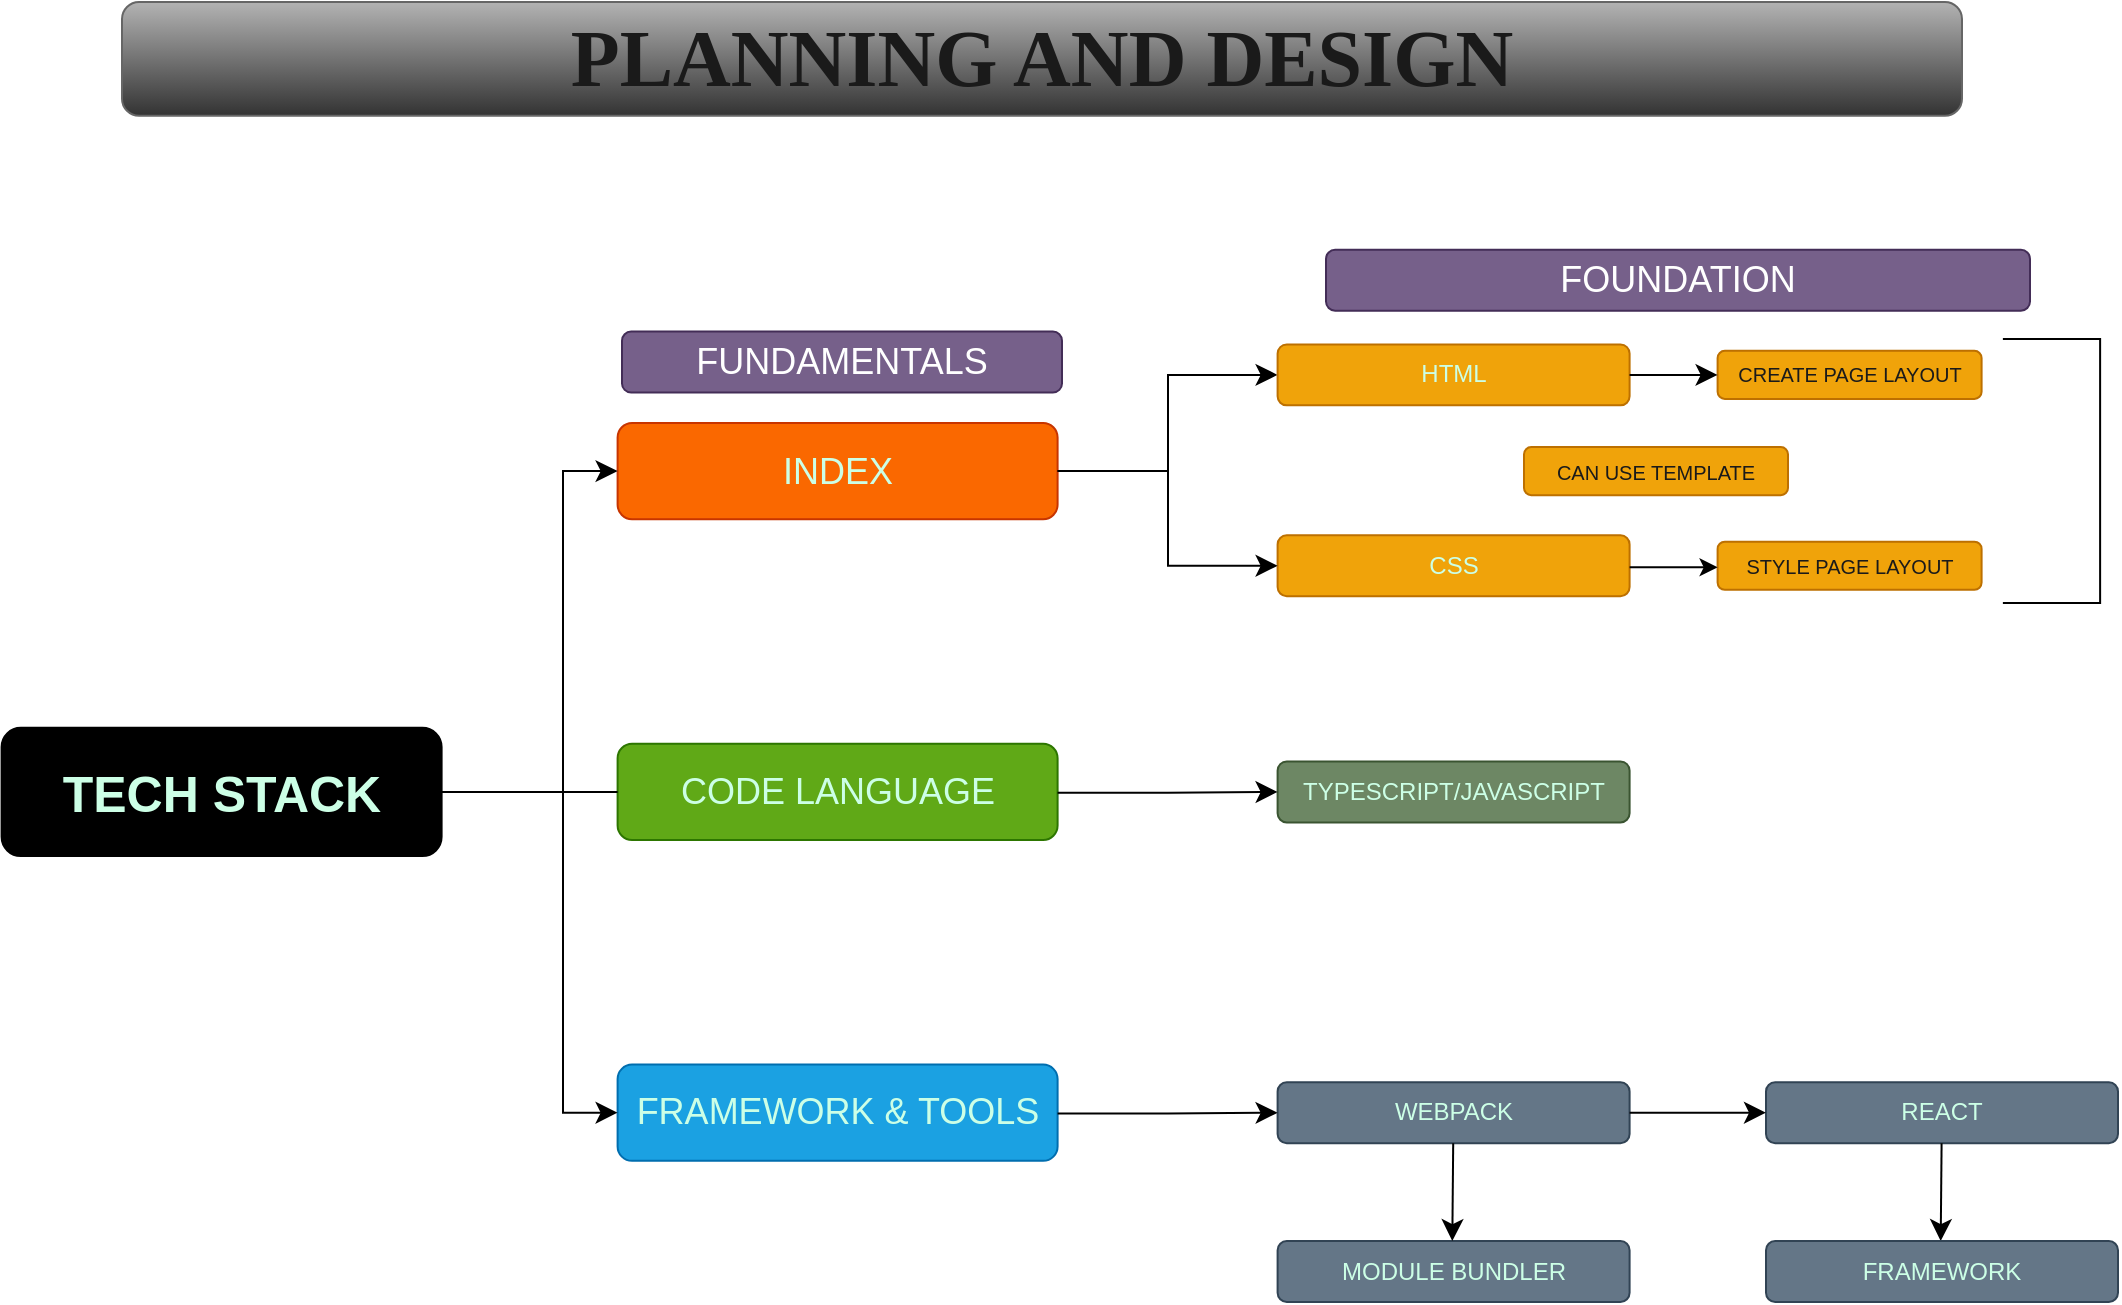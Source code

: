 <mxfile version="21.5.1" type="device" pages="9">
  <diagram id="274D1SNtosghYDOxtqvH" name="Page-1">
    <mxGraphModel dx="1434" dy="3365" grid="1" gridSize="10" guides="1" tooltips="1" connect="1" arrows="1" fold="1" page="1" pageScale="1" pageWidth="1169" pageHeight="827" math="0" shadow="0">
      <root>
        <mxCell id="0" />
        <mxCell id="1" parent="0" />
        <mxCell id="tvB1xA2yqLkR2HMPJfqt-2" value="TECH STACK" style="rounded=1;whiteSpace=wrap;html=1;fontStyle=1;fontSize=25;fontColor=#CCFFE6;fillColor=#000000;" parent="1" vertex="1">
          <mxGeometry x="59.8" y="-2097.118" width="220.0" height="64.16" as="geometry" />
        </mxCell>
        <mxCell id="tvB1xA2yqLkR2HMPJfqt-3" value="CODE LANGUAGE" style="rounded=1;whiteSpace=wrap;html=1;fillColor=#60a917;fontColor=#CCFFE6;strokeColor=#2D7600;fontSize=18;" parent="1" vertex="1">
          <mxGeometry x="367.8" y="-2089.098" width="220.0" height="48.12" as="geometry" />
        </mxCell>
        <mxCell id="tvB1xA2yqLkR2HMPJfqt-4" value="INDEX" style="rounded=1;whiteSpace=wrap;html=1;fillColor=#fa6800;fontColor=#CCFFE6;strokeColor=#C73500;fontSize=18;" parent="1" vertex="1">
          <mxGeometry x="367.8" y="-2249.499" width="220.0" height="48.12" as="geometry" />
        </mxCell>
        <mxCell id="tvB1xA2yqLkR2HMPJfqt-5" value="FRAMEWORK &amp;amp; TOOLS" style="rounded=1;whiteSpace=wrap;html=1;fillColor=#1ba1e2;fontColor=#CCFFE6;strokeColor=#006EAF;fontSize=18;" parent="1" vertex="1">
          <mxGeometry x="367.8" y="-1928.697" width="220.0" height="48.12" as="geometry" />
        </mxCell>
        <mxCell id="tvB1xA2yqLkR2HMPJfqt-6" value="" style="endArrow=none;html=1;rounded=0;exitX=1;exitY=0.5;exitDx=0;exitDy=0;entryX=0;entryY=0.5;entryDx=0;entryDy=0;align=center;verticalAlign=middle;" parent="1" source="tvB1xA2yqLkR2HMPJfqt-2" target="tvB1xA2yqLkR2HMPJfqt-3" edge="1">
          <mxGeometry width="50" height="50" relative="1" as="geometry">
            <mxPoint x="675.8" y="-1984.837" as="sourcePoint" />
            <mxPoint x="730.8" y="-2024.937" as="targetPoint" />
          </mxGeometry>
        </mxCell>
        <mxCell id="tvB1xA2yqLkR2HMPJfqt-7" value="" style="edgeStyle=elbowEdgeStyle;elbow=horizontal;endArrow=classic;html=1;curved=0;rounded=0;endSize=8;startSize=8;exitX=1;exitY=0.5;exitDx=0;exitDy=0;align=center;entryX=0;entryY=0.5;entryDx=0;entryDy=0;" parent="1" source="tvB1xA2yqLkR2HMPJfqt-4" target="tvB1xA2yqLkR2HMPJfqt-9" edge="1">
          <mxGeometry width="50" height="50" relative="1" as="geometry">
            <mxPoint x="642.8" y="-2113.158" as="sourcePoint" />
            <mxPoint x="697.8" y="-2273.559" as="targetPoint" />
          </mxGeometry>
        </mxCell>
        <mxCell id="tvB1xA2yqLkR2HMPJfqt-8" value="" style="edgeStyle=elbowEdgeStyle;elbow=horizontal;endArrow=classic;html=1;curved=0;rounded=0;endSize=8;startSize=8;align=center;verticalAlign=middle;" parent="1" edge="1">
          <mxGeometry width="50" height="50" relative="1" as="geometry">
            <mxPoint x="312.8" y="-2065.038" as="sourcePoint" />
            <mxPoint x="367.8" y="-1904.637" as="targetPoint" />
          </mxGeometry>
        </mxCell>
        <mxCell id="tvB1xA2yqLkR2HMPJfqt-9" value="HTML" style="rounded=1;whiteSpace=wrap;html=1;fillColor=#f0a30a;strokeColor=#BD7000;fontColor=#CCFFE6;" parent="1" vertex="1">
          <mxGeometry x="697.8" y="-2288.797" width="176.0" height="30.476" as="geometry" />
        </mxCell>
        <mxCell id="tvB1xA2yqLkR2HMPJfqt-10" value="CSS" style="rounded=1;whiteSpace=wrap;html=1;fillColor=#f0a30a;strokeColor=#BD7000;fontColor=#CCFFE6;" parent="1" vertex="1">
          <mxGeometry x="697.8" y="-2193.358" width="176.0" height="30.476" as="geometry" />
        </mxCell>
        <mxCell id="tvB1xA2yqLkR2HMPJfqt-11" value="TYPESCRIPT/JAVASCRIPT" style="rounded=1;whiteSpace=wrap;html=1;fillColor=#6d8764;fontColor=#CCFFE6;strokeColor=#3A5431;" parent="1" vertex="1">
          <mxGeometry x="697.8" y="-2080.276" width="176.0" height="30.476" as="geometry" />
        </mxCell>
        <mxCell id="tvB1xA2yqLkR2HMPJfqt-12" value="REACT" style="rounded=1;whiteSpace=wrap;html=1;fillColor=#647687;fontColor=#CCFFE6;strokeColor=#314354;" parent="1" vertex="1">
          <mxGeometry x="942.0" y="-1919.875" width="176.0" height="30.476" as="geometry" />
        </mxCell>
        <mxCell id="tvB1xA2yqLkR2HMPJfqt-13" value="WEBPACK" style="rounded=1;whiteSpace=wrap;html=1;fillColor=#647687;fontColor=#CCFFE6;strokeColor=#314354;" parent="1" vertex="1">
          <mxGeometry x="697.8" y="-1919.875" width="176.0" height="30.476" as="geometry" />
        </mxCell>
        <mxCell id="tvB1xA2yqLkR2HMPJfqt-14" value="" style="edgeStyle=elbowEdgeStyle;elbow=horizontal;endArrow=classic;html=1;curved=0;rounded=0;endSize=8;startSize=8;align=center;verticalAlign=middle;" parent="1" edge="1">
          <mxGeometry width="50" height="50" relative="1" as="geometry">
            <mxPoint x="312.8" y="-2065.038" as="sourcePoint" />
            <mxPoint x="367.8" y="-2225.439" as="targetPoint" />
          </mxGeometry>
        </mxCell>
        <mxCell id="tvB1xA2yqLkR2HMPJfqt-15" value="" style="edgeStyle=elbowEdgeStyle;elbow=horizontal;endArrow=classic;html=1;curved=0;rounded=0;endSize=8;startSize=8;entryX=0;entryY=0.5;entryDx=0;entryDy=0;align=center;" parent="1" target="tvB1xA2yqLkR2HMPJfqt-10" edge="1">
          <mxGeometry width="50" height="50" relative="1" as="geometry">
            <mxPoint x="587.8" y="-2225.439" as="sourcePoint" />
            <mxPoint x="708.8" y="-2265.539" as="targetPoint" />
          </mxGeometry>
        </mxCell>
        <mxCell id="tvB1xA2yqLkR2HMPJfqt-16" value="" style="edgeStyle=elbowEdgeStyle;elbow=horizontal;endArrow=classic;html=1;curved=0;rounded=0;endSize=8;startSize=8;exitX=1;exitY=0.5;exitDx=0;exitDy=0;align=center;entryX=0;entryY=0.5;entryDx=0;entryDy=0;" parent="1" target="tvB1xA2yqLkR2HMPJfqt-11" edge="1">
          <mxGeometry width="50" height="50" relative="1" as="geometry">
            <mxPoint x="587.8" y="-2064.637" as="sourcePoint" />
            <mxPoint x="697.8" y="-2112.757" as="targetPoint" />
          </mxGeometry>
        </mxCell>
        <mxCell id="tvB1xA2yqLkR2HMPJfqt-17" value="" style="edgeStyle=elbowEdgeStyle;elbow=horizontal;endArrow=classic;html=1;curved=0;rounded=0;endSize=8;startSize=8;entryX=0;entryY=0.5;entryDx=0;entryDy=0;align=center;" parent="1" target="tvB1xA2yqLkR2HMPJfqt-13" edge="1">
          <mxGeometry width="50" height="50" relative="1" as="geometry">
            <mxPoint x="587.8" y="-1904.236" as="sourcePoint" />
            <mxPoint x="697.8" y="-1856.917" as="targetPoint" />
          </mxGeometry>
        </mxCell>
        <mxCell id="tvB1xA2yqLkR2HMPJfqt-18" value="CREATE PAGE LAYOUT" style="rounded=1;whiteSpace=wrap;html=1;fillColor=#f0a30a;strokeColor=#BD7000;fontColor=#1A1A1A;fontSize=10;" parent="1" vertex="1">
          <mxGeometry x="917.8" y="-2285.589" width="132.0" height="24.06" as="geometry" />
        </mxCell>
        <mxCell id="tvB1xA2yqLkR2HMPJfqt-19" value="STYLE PAGE LAYOUT" style="rounded=1;whiteSpace=wrap;html=1;fillColor=#f0a30a;strokeColor=#BD7000;fontColor=#1A1A1A;fontSize=10;" parent="1" vertex="1">
          <mxGeometry x="917.8" y="-2190.15" width="132.0" height="24.06" as="geometry" />
        </mxCell>
        <mxCell id="tvB1xA2yqLkR2HMPJfqt-20" value="" style="edgeStyle=elbowEdgeStyle;elbow=horizontal;endArrow=classic;html=1;curved=0;rounded=0;endSize=8;startSize=8;align=center;" parent="1" target="tvB1xA2yqLkR2HMPJfqt-18" edge="1">
          <mxGeometry width="50" height="50" relative="1" as="geometry">
            <mxPoint x="873.8" y="-2273.559" as="sourcePoint" />
            <mxPoint x="972.8" y="-2337.719" as="targetPoint" />
          </mxGeometry>
        </mxCell>
        <mxCell id="tvB1xA2yqLkR2HMPJfqt-21" value="" style="edgeStyle=orthogonalEdgeStyle;rounded=0;orthogonalLoop=1;jettySize=auto;html=1;entryX=0;entryY=0.5;entryDx=0;entryDy=0;" parent="1" edge="1">
          <mxGeometry relative="1" as="geometry">
            <mxPoint x="873.8" y="-2177.318" as="sourcePoint" />
            <mxPoint x="917.8" y="-2177.318" as="targetPoint" />
          </mxGeometry>
        </mxCell>
        <mxCell id="tvB1xA2yqLkR2HMPJfqt-22" value="" style="edgeStyle=elbowEdgeStyle;elbow=horizontal;endArrow=classic;html=1;curved=0;rounded=0;endSize=8;startSize=8;entryX=0;entryY=0.5;entryDx=0;entryDy=0;align=center;" parent="1" source="tvB1xA2yqLkR2HMPJfqt-13" target="tvB1xA2yqLkR2HMPJfqt-12" edge="1">
          <mxGeometry width="50" height="50" relative="1" as="geometry">
            <mxPoint x="876.0" y="-1905.439" as="sourcePoint" />
            <mxPoint x="939.8" y="-1905.11" as="targetPoint" />
          </mxGeometry>
        </mxCell>
        <mxCell id="tvB1xA2yqLkR2HMPJfqt-25" value="" style="edgeStyle=segmentEdgeStyle;endArrow=classic;html=1;curved=0;rounded=0;endSize=8;startSize=8;" parent="1" edge="1">
          <mxGeometry width="50" height="50" relative="1" as="geometry">
            <mxPoint x="1029.802" y="-1889.398" as="sourcePoint" />
            <mxPoint x="1029.351" y="-1840.476" as="targetPoint" />
          </mxGeometry>
        </mxCell>
        <mxCell id="tvB1xA2yqLkR2HMPJfqt-26" value="FRAMEWORK" style="rounded=1;whiteSpace=wrap;html=1;fillColor=#647687;fontColor=#CCFFE6;strokeColor=#314354;" parent="1" vertex="1">
          <mxGeometry x="942.0" y="-1840.476" width="176.0" height="30.476" as="geometry" />
        </mxCell>
        <mxCell id="tvB1xA2yqLkR2HMPJfqt-27" value="MODULE BUNDLER" style="rounded=1;whiteSpace=wrap;html=1;fillColor=#647687;fontColor=#CCFFE6;strokeColor=#314354;" parent="1" vertex="1">
          <mxGeometry x="697.8" y="-1840.476" width="176.0" height="30.476" as="geometry" />
        </mxCell>
        <mxCell id="tvB1xA2yqLkR2HMPJfqt-28" value="" style="shape=partialRectangle;whiteSpace=wrap;html=1;bottom=1;right=1;left=1;top=0;fillColor=none;routingCenterX=-0.5;rotation=-90;" parent="1" vertex="1">
          <mxGeometry x="1019.0" y="-2249.499" width="132.0" height="48.12" as="geometry" />
        </mxCell>
        <mxCell id="tvB1xA2yqLkR2HMPJfqt-29" value="CAN USE TEMPLATE" style="rounded=1;whiteSpace=wrap;html=1;fillColor=#f0a30a;strokeColor=#BD7000;fontColor=#1A1A1A;fontSize=10;" parent="1" vertex="1">
          <mxGeometry x="821.0" y="-2237.469" width="132.0" height="24.06" as="geometry" />
        </mxCell>
        <mxCell id="tvB1xA2yqLkR2HMPJfqt-30" value="" style="edgeStyle=segmentEdgeStyle;endArrow=classic;html=1;curved=0;rounded=0;endSize=8;startSize=8;" parent="1" edge="1">
          <mxGeometry width="50" height="50" relative="1" as="geometry">
            <mxPoint x="785.602" y="-1889.398" as="sourcePoint" />
            <mxPoint x="785.151" y="-1840.476" as="targetPoint" />
          </mxGeometry>
        </mxCell>
        <mxCell id="tvB1xA2yqLkR2HMPJfqt-31" value="FUNDAMENTALS" style="rounded=1;whiteSpace=wrap;html=1;fontSize=18;fillColor=#76608a;fontColor=#ffffff;strokeColor=#432D57;" parent="1" vertex="1">
          <mxGeometry x="370.0" y="-2295.213" width="220.0" height="30.476" as="geometry" />
        </mxCell>
        <mxCell id="tvB1xA2yqLkR2HMPJfqt-32" value="FOUNDATION" style="rounded=1;whiteSpace=wrap;html=1;fontSize=18;fillColor=#76608a;fontColor=#ffffff;strokeColor=#432D57;" parent="1" vertex="1">
          <mxGeometry x="722.0" y="-2336.115" width="352.0" height="30.476" as="geometry" />
        </mxCell>
        <mxCell id="gDJqCEz_CbLdyozQ2c8G-1" value="PLANNING AND DESIGN" style="rounded=1;whiteSpace=wrap;html=1;labelBackgroundColor=none;fontFamily=Tahoma;fontStyle=1;fontSize=40;fillColor=#B3B3B3;gradientColor=#333333;strokeColor=#666666;fontColor=#1A1A1A;" parent="1" vertex="1">
          <mxGeometry x="120" y="-2460" width="920" height="56.87" as="geometry" />
        </mxCell>
      </root>
    </mxGraphModel>
  </diagram>
  <diagram name="Page-2" id="I_GCutwwqsWQ-EJrJeId">
    <mxGraphModel dx="1434" dy="2538" grid="1" gridSize="10" guides="1" tooltips="1" connect="1" arrows="1" fold="1" page="1" pageScale="1" pageWidth="1169" pageHeight="827" math="0" shadow="0">
      <root>
        <mxCell id="0" />
        <mxCell id="1" parent="0" />
        <mxCell id="FOsPCoNG0iHL-lNRCBrH-2" value="BUDGET WEB APP UI" style="rounded=1;whiteSpace=wrap;html=1;labelBackgroundColor=none;fontFamily=Tahoma;fontStyle=1;fontSize=40;fillColor=#B3B3B3;gradientColor=#333333;strokeColor=#666666;fontColor=#1A1A1A;" parent="1" vertex="1">
          <mxGeometry x="120" y="-1640" width="930" height="56.872" as="geometry" />
        </mxCell>
        <mxCell id="FOsPCoNG0iHL-lNRCBrH-26" value="INCOME" style="rounded=1;whiteSpace=wrap;html=1;fontStyle=1;fontSize=25;fontColor=#CCFFE6;fillColor=#000000;" parent="1" vertex="1">
          <mxGeometry x="157.2" y="-1222.938" width="186" height="75.829" as="geometry" />
        </mxCell>
        <mxCell id="FOsPCoNG0iHL-lNRCBrH-27" value="SAVINGS" style="rounded=1;whiteSpace=wrap;html=1;fillColor=#60a917;fontColor=#CCFFE6;strokeColor=#2D7600;fontSize=18;" parent="1" vertex="1">
          <mxGeometry x="417.6" y="-1213.46" width="186" height="56.872" as="geometry" />
        </mxCell>
        <mxCell id="FOsPCoNG0iHL-lNRCBrH-28" value="ESSENTIALS" style="rounded=1;whiteSpace=wrap;html=1;fillColor=#fa6800;fontColor=#CCFFE6;strokeColor=#C73500;fontSize=18;" parent="1" vertex="1">
          <mxGeometry x="417.6" y="-1403.033" width="186" height="56.872" as="geometry" />
        </mxCell>
        <mxCell id="FOsPCoNG0iHL-lNRCBrH-29" value="LEISURE" style="rounded=1;whiteSpace=wrap;html=1;fillColor=#1ba1e2;fontColor=#CCFFE6;strokeColor=#006EAF;fontSize=18;" parent="1" vertex="1">
          <mxGeometry x="417.6" y="-1023.886" width="186" height="56.872" as="geometry" />
        </mxCell>
        <mxCell id="FOsPCoNG0iHL-lNRCBrH-31" value="" style="endArrow=none;html=1;rounded=0;exitX=1;exitY=0.5;exitDx=0;exitDy=0;entryX=0;entryY=0.5;entryDx=0;entryDy=0;align=center;verticalAlign=middle;" parent="1" source="FOsPCoNG0iHL-lNRCBrH-26" target="FOsPCoNG0iHL-lNRCBrH-27" edge="1">
          <mxGeometry width="50" height="50" relative="1" as="geometry">
            <mxPoint x="678" y="-1090.237" as="sourcePoint" />
            <mxPoint x="724.5" y="-1137.63" as="targetPoint" />
          </mxGeometry>
        </mxCell>
        <mxCell id="FOsPCoNG0iHL-lNRCBrH-35" value="" style="edgeStyle=elbowEdgeStyle;elbow=horizontal;endArrow=classic;html=1;curved=0;rounded=0;endSize=8;startSize=8;exitX=1;exitY=0.5;exitDx=0;exitDy=0;align=center;entryX=0;entryY=0.5;entryDx=0;entryDy=0;" parent="1" source="FOsPCoNG0iHL-lNRCBrH-28" target="FOsPCoNG0iHL-lNRCBrH-38" edge="1">
          <mxGeometry width="50" height="50" relative="1" as="geometry">
            <mxPoint x="650.1" y="-1241.896" as="sourcePoint" />
            <mxPoint x="696.6" y="-1431.469" as="targetPoint" />
          </mxGeometry>
        </mxCell>
        <mxCell id="FOsPCoNG0iHL-lNRCBrH-36" value="" style="edgeStyle=elbowEdgeStyle;elbow=horizontal;endArrow=classic;html=1;curved=0;rounded=0;endSize=8;startSize=8;align=center;verticalAlign=middle;" parent="1" edge="1">
          <mxGeometry width="50" height="50" relative="1" as="geometry">
            <mxPoint x="371.1" y="-1185.024" as="sourcePoint" />
            <mxPoint x="417.6" y="-995.45" as="targetPoint" />
          </mxGeometry>
        </mxCell>
        <mxCell id="FOsPCoNG0iHL-lNRCBrH-38" value="FOOD" style="rounded=1;whiteSpace=wrap;html=1;fillColor=#f0a30a;strokeColor=#BD7000;fontColor=#CCFFE6;" parent="1" vertex="1">
          <mxGeometry x="696.6" y="-1468.436" width="148.8" height="36.019" as="geometry" />
        </mxCell>
        <mxCell id="FOsPCoNG0iHL-lNRCBrH-43" value="BILLS" style="rounded=1;whiteSpace=wrap;html=1;fillColor=#f0a30a;strokeColor=#BD7000;fontColor=#CCFFE6;" parent="1" vertex="1">
          <mxGeometry x="696.6" y="-1336.682" width="148.8" height="36.019" as="geometry" />
        </mxCell>
        <mxCell id="FOsPCoNG0iHL-lNRCBrH-44" value="MAIN SAVINGS" style="rounded=1;whiteSpace=wrap;html=1;fillColor=#6d8764;fontColor=#CCFFE6;strokeColor=#3A5431;" parent="1" vertex="1">
          <mxGeometry x="696.6" y="-1258.957" width="148.8" height="36.019" as="geometry" />
        </mxCell>
        <mxCell id="FOsPCoNG0iHL-lNRCBrH-45" value="LONG TERM" style="rounded=1;whiteSpace=wrap;html=1;fillColor=#6d8764;fontColor=#CCFFE6;strokeColor=#3A5431;" parent="1" vertex="1">
          <mxGeometry x="696.6" y="-1147.109" width="148.8" height="36.019" as="geometry" />
        </mxCell>
        <mxCell id="FOsPCoNG0iHL-lNRCBrH-46" value="ENTERTAINMENT" style="rounded=1;whiteSpace=wrap;html=1;fillColor=#647687;fontColor=#CCFFE6;strokeColor=#314354;" parent="1" vertex="1">
          <mxGeometry x="696.6" y="-1071.28" width="148.8" height="36.019" as="geometry" />
        </mxCell>
        <mxCell id="FOsPCoNG0iHL-lNRCBrH-47" value="TRAVEL" style="rounded=1;whiteSpace=wrap;html=1;fillColor=#647687;fontColor=#CCFFE6;strokeColor=#314354;" parent="1" vertex="1">
          <mxGeometry x="696.6" y="-919.621" width="148.8" height="36.019" as="geometry" />
        </mxCell>
        <mxCell id="FOsPCoNG0iHL-lNRCBrH-48" value="" style="edgeStyle=elbowEdgeStyle;elbow=horizontal;endArrow=classic;html=1;curved=0;rounded=0;endSize=8;startSize=8;align=center;verticalAlign=middle;" parent="1" edge="1">
          <mxGeometry width="50" height="50" relative="1" as="geometry">
            <mxPoint x="371.1" y="-1185.024" as="sourcePoint" />
            <mxPoint x="417.6" y="-1374.597" as="targetPoint" />
          </mxGeometry>
        </mxCell>
        <mxCell id="FOsPCoNG0iHL-lNRCBrH-49" value="" style="edgeStyle=elbowEdgeStyle;elbow=horizontal;endArrow=classic;html=1;curved=0;rounded=0;endSize=8;startSize=8;entryX=0;entryY=0.5;entryDx=0;entryDy=0;align=center;" parent="1" target="FOsPCoNG0iHL-lNRCBrH-43" edge="1">
          <mxGeometry width="50" height="50" relative="1" as="geometry">
            <mxPoint x="603.6" y="-1374.597" as="sourcePoint" />
            <mxPoint x="705.9" y="-1421.991" as="targetPoint" />
          </mxGeometry>
        </mxCell>
        <mxCell id="FOsPCoNG0iHL-lNRCBrH-50" value="" style="edgeStyle=elbowEdgeStyle;elbow=horizontal;endArrow=classic;html=1;curved=0;rounded=0;endSize=8;startSize=8;exitX=1;exitY=0.5;exitDx=0;exitDy=0;align=center;" parent="1" edge="1">
          <mxGeometry width="50" height="50" relative="1" as="geometry">
            <mxPoint x="603.6" y="-1184.55" as="sourcePoint" />
            <mxPoint x="696.6" y="-1241.422" as="targetPoint" />
          </mxGeometry>
        </mxCell>
        <mxCell id="FOsPCoNG0iHL-lNRCBrH-51" value="" style="edgeStyle=elbowEdgeStyle;elbow=horizontal;endArrow=classic;html=1;curved=0;rounded=0;endSize=8;startSize=8;entryX=0;entryY=0.5;entryDx=0;entryDy=0;align=center;" parent="1" edge="1">
          <mxGeometry width="50" height="50" relative="1" as="geometry">
            <mxPoint x="603.6" y="-1184.55" as="sourcePoint" />
            <mxPoint x="696.6" y="-1128.626" as="targetPoint" />
          </mxGeometry>
        </mxCell>
        <mxCell id="FOsPCoNG0iHL-lNRCBrH-52" value="" style="edgeStyle=elbowEdgeStyle;elbow=horizontal;endArrow=classic;html=1;curved=0;rounded=0;endSize=8;startSize=8;exitX=1;exitY=0.5;exitDx=0;exitDy=0;align=center;" parent="1" edge="1">
          <mxGeometry width="50" height="50" relative="1" as="geometry">
            <mxPoint x="603.6" y="-994.976" as="sourcePoint" />
            <mxPoint x="696.6" y="-1051.848" as="targetPoint" />
          </mxGeometry>
        </mxCell>
        <mxCell id="FOsPCoNG0iHL-lNRCBrH-53" value="" style="edgeStyle=elbowEdgeStyle;elbow=horizontal;endArrow=classic;html=1;curved=0;rounded=0;endSize=8;startSize=8;entryX=0;entryY=0.5;entryDx=0;entryDy=0;align=center;" parent="1" target="FOsPCoNG0iHL-lNRCBrH-47" edge="1">
          <mxGeometry width="50" height="50" relative="1" as="geometry">
            <mxPoint x="603.6" y="-994.976" as="sourcePoint" />
            <mxPoint x="696.6" y="-939.052" as="targetPoint" />
          </mxGeometry>
        </mxCell>
        <mxCell id="FOsPCoNG0iHL-lNRCBrH-55" value="GROCERIES" style="rounded=1;whiteSpace=wrap;html=1;fillColor=#f0a30a;strokeColor=#BD7000;fontColor=#1A1A1A;fontSize=10;" parent="1" vertex="1">
          <mxGeometry x="882.6" y="-1488.341" width="111.6" height="28.436" as="geometry" />
        </mxCell>
        <mxCell id="FOsPCoNG0iHL-lNRCBrH-56" value="TAKEAWAY" style="rounded=1;whiteSpace=wrap;html=1;fillColor=#f0a30a;strokeColor=#BD7000;fontColor=#1A1A1A;fontSize=10;" parent="1" vertex="1">
          <mxGeometry x="882.6" y="-1440.948" width="111.6" height="28.436" as="geometry" />
        </mxCell>
        <mxCell id="FOsPCoNG0iHL-lNRCBrH-61" value="LOCAL" style="rounded=1;whiteSpace=wrap;html=1;fillColor=#f0a30a;strokeColor=#BD7000;fontColor=#1A1A1A;fontSize=10;" parent="1" vertex="1">
          <mxGeometry x="882.6" y="-963.223" width="111.6" height="28.436" as="geometry" />
        </mxCell>
        <mxCell id="FOsPCoNG0iHL-lNRCBrH-63" value="VACATIONS" style="rounded=1;whiteSpace=wrap;html=1;fillColor=#f0a30a;strokeColor=#BD7000;fontColor=#1A1A1A;fontSize=10;" parent="1" vertex="1">
          <mxGeometry x="882.6" y="-868.436" width="111.6" height="28.436" as="geometry" />
        </mxCell>
        <mxCell id="FOsPCoNG0iHL-lNRCBrH-64" value="TECH" style="rounded=1;whiteSpace=wrap;html=1;fillColor=#f0a30a;strokeColor=#BD7000;fontColor=#1A1A1A;fontSize=10;" parent="1" vertex="1">
          <mxGeometry x="882.6" y="-1114.882" width="111.6" height="28.436" as="geometry" />
        </mxCell>
        <mxCell id="FOsPCoNG0iHL-lNRCBrH-65" value="OUTDOOR ACTIVITIES" style="rounded=1;whiteSpace=wrap;html=1;fillColor=#f0a30a;strokeColor=#BD7000;fontColor=#1A1A1A;fontSize=10;" parent="1" vertex="1">
          <mxGeometry x="882.6" y="-1067.488" width="111.6" height="28.436" as="geometry" />
        </mxCell>
        <mxCell id="FOsPCoNG0iHL-lNRCBrH-66" value="HOBBIES" style="rounded=1;whiteSpace=wrap;html=1;fillColor=#f0a30a;strokeColor=#BD7000;fontColor=#1A1A1A;fontSize=10;" parent="1" vertex="1">
          <mxGeometry x="882.6" y="-1020.095" width="111.6" height="28.436" as="geometry" />
        </mxCell>
        <mxCell id="FOsPCoNG0iHL-lNRCBrH-68" value="RENT" style="rounded=1;whiteSpace=wrap;html=1;fillColor=#f0a30a;strokeColor=#BD7000;fontColor=#1A1A1A;fontSize=10;" parent="1" vertex="1">
          <mxGeometry x="882.6" y="-1381.232" width="111.6" height="28.436" as="geometry" />
        </mxCell>
        <mxCell id="FOsPCoNG0iHL-lNRCBrH-69" value="MEDICAL" style="rounded=1;whiteSpace=wrap;html=1;fillColor=#f0a30a;strokeColor=#BD7000;fontColor=#1A1A1A;fontSize=10;" parent="1" vertex="1">
          <mxGeometry x="882.6" y="-1332.891" width="111.6" height="28.436" as="geometry" />
        </mxCell>
        <mxCell id="FOsPCoNG0iHL-lNRCBrH-70" value="WATER &amp;amp; ELEC" style="rounded=1;whiteSpace=wrap;html=1;fillColor=#f0a30a;strokeColor=#BD7000;fontColor=#1A1A1A;fontSize=10;" parent="1" vertex="1">
          <mxGeometry x="882.6" y="-1286.445" width="111.6" height="28.436" as="geometry" />
        </mxCell>
        <mxCell id="FOsPCoNG0iHL-lNRCBrH-71" value="" style="edgeStyle=elbowEdgeStyle;elbow=horizontal;endArrow=classic;html=1;curved=0;rounded=0;endSize=8;startSize=8;align=center;" parent="1" target="FOsPCoNG0iHL-lNRCBrH-55" edge="1">
          <mxGeometry width="50" height="50" relative="1" as="geometry">
            <mxPoint x="845.4" y="-1450.427" as="sourcePoint" />
            <mxPoint x="929.1" y="-1526.256" as="targetPoint" />
          </mxGeometry>
        </mxCell>
        <mxCell id="FOsPCoNG0iHL-lNRCBrH-72" value="" style="edgeStyle=elbowEdgeStyle;elbow=horizontal;endArrow=classic;html=1;curved=0;rounded=0;endSize=8;startSize=8;align=center;" parent="1" edge="1">
          <mxGeometry width="50" height="50" relative="1" as="geometry">
            <mxPoint x="845.4" y="-1450.427" as="sourcePoint" />
            <mxPoint x="882.6" y="-1421.991" as="targetPoint" />
          </mxGeometry>
        </mxCell>
        <mxCell id="FOsPCoNG0iHL-lNRCBrH-82" value="" style="edgeStyle=orthogonalEdgeStyle;rounded=0;orthogonalLoop=1;jettySize=auto;html=1;entryX=0;entryY=0.5;entryDx=0;entryDy=0;exitX=1;exitY=0.5;exitDx=0;exitDy=0;" parent="1" source="FOsPCoNG0iHL-lNRCBrH-46" edge="1">
          <mxGeometry relative="1" as="geometry">
            <mxPoint x="845.4" y="-1053.472" as="sourcePoint" />
            <mxPoint x="882.6" y="-1053.472" as="targetPoint" />
          </mxGeometry>
        </mxCell>
        <mxCell id="FOsPCoNG0iHL-lNRCBrH-83" value="" style="edgeStyle=elbowEdgeStyle;elbow=horizontal;endArrow=classic;html=1;curved=0;rounded=0;endSize=8;startSize=8;align=center;entryX=0;entryY=0.5;entryDx=0;entryDy=0;exitX=1;exitY=0.5;exitDx=0;exitDy=0;" parent="1" source="FOsPCoNG0iHL-lNRCBrH-46" edge="1">
          <mxGeometry width="50" height="50" relative="1" as="geometry">
            <mxPoint x="850" y="-1060" as="sourcePoint" />
            <mxPoint x="882.6" y="-1100.664" as="targetPoint" />
          </mxGeometry>
        </mxCell>
        <mxCell id="FOsPCoNG0iHL-lNRCBrH-84" value="" style="edgeStyle=elbowEdgeStyle;elbow=horizontal;endArrow=classic;html=1;curved=0;rounded=0;endSize=8;startSize=8;align=center;exitX=1;exitY=0.5;exitDx=0;exitDy=0;entryX=0;entryY=0.5;entryDx=0;entryDy=0;" parent="1" source="FOsPCoNG0iHL-lNRCBrH-46" target="FOsPCoNG0iHL-lNRCBrH-66" edge="1">
          <mxGeometry width="50" height="50" relative="1" as="geometry">
            <mxPoint x="846.4" y="-1049.27" as="sourcePoint" />
            <mxPoint x="881" y="-1006" as="targetPoint" />
          </mxGeometry>
        </mxCell>
        <mxCell id="FOsPCoNG0iHL-lNRCBrH-88" value="" style="line;strokeWidth=4;direction=south;html=1;perimeter=backbonePerimeter;points=[];outlineConnect=0;labelBackgroundColor=#CC0000;fillColor=#f5f5f5;strokeColor=#666666;fontColor=#333333;" parent="1" vertex="1">
          <mxGeometry x="845.4" y="-1258.009" width="9.3" height="148.815" as="geometry" />
        </mxCell>
        <mxCell id="FOsPCoNG0iHL-lNRCBrH-90" value="" style="edgeStyle=orthogonalEdgeStyle;rounded=0;orthogonalLoop=1;jettySize=auto;html=1;entryX=0;entryY=0.5;entryDx=0;entryDy=0;exitX=1;exitY=0.5;exitDx=0;exitDy=0;" parent="1" source="FOsPCoNG0iHL-lNRCBrH-43" edge="1">
          <mxGeometry relative="1" as="geometry">
            <mxPoint x="845.4" y="-1317.725" as="sourcePoint" />
            <mxPoint x="882.6" y="-1317.725" as="targetPoint" />
          </mxGeometry>
        </mxCell>
        <mxCell id="FOsPCoNG0iHL-lNRCBrH-91" value="" style="edgeStyle=elbowEdgeStyle;elbow=horizontal;endArrow=classic;html=1;curved=0;rounded=0;endSize=8;startSize=8;align=center;entryX=0;entryY=0.5;entryDx=0;entryDy=0;exitX=1;exitY=0.5;exitDx=0;exitDy=0;" parent="1" source="FOsPCoNG0iHL-lNRCBrH-43" edge="1">
          <mxGeometry width="50" height="50" relative="1" as="geometry">
            <mxPoint x="845.4" y="-1316.777" as="sourcePoint" />
            <mxPoint x="882.6" y="-1366.066" as="targetPoint" />
          </mxGeometry>
        </mxCell>
        <mxCell id="FOsPCoNG0iHL-lNRCBrH-92" value="" style="edgeStyle=elbowEdgeStyle;elbow=horizontal;endArrow=classic;html=1;curved=0;rounded=0;endSize=8;startSize=8;align=center;entryX=0;entryY=0.5;entryDx=0;entryDy=0;exitX=1;exitY=0.5;exitDx=0;exitDy=0;" parent="1" source="FOsPCoNG0iHL-lNRCBrH-43" edge="1">
          <mxGeometry width="50" height="50" relative="1" as="geometry">
            <mxPoint x="845.4" y="-1317.725" as="sourcePoint" />
            <mxPoint x="882.6" y="-1271.28" as="targetPoint" />
          </mxGeometry>
        </mxCell>
        <mxCell id="FOsPCoNG0iHL-lNRCBrH-93" value="MONEY IN" style="rounded=1;whiteSpace=wrap;html=1;fontStyle=1;fontSize=25;fillColor=#76608a;fontColor=#ffffff;strokeColor=#432D57;" parent="1" vertex="1">
          <mxGeometry x="157.2" y="-1281.706" width="186" height="37.915" as="geometry" />
        </mxCell>
        <mxCell id="FOsPCoNG0iHL-lNRCBrH-94" value="MAIN EXPENDITURES" style="rounded=1;whiteSpace=wrap;html=1;fontStyle=1;fontSize=25;fillColor=#76608a;fontColor=#ffffff;strokeColor=#432D57;" parent="1" vertex="1">
          <mxGeometry x="695.67" y="-1549.005" width="297.6" height="37.915" as="geometry" />
        </mxCell>
        <mxCell id="FOsPCoNG0iHL-lNRCBrH-95" value="MONEY OUT" style="rounded=1;whiteSpace=wrap;html=1;fontStyle=1;fontSize=25;fillColor=#76608a;fontColor=#ffffff;strokeColor=#432D57;" parent="1" vertex="1">
          <mxGeometry x="417.6" y="-1460.853" width="186" height="37.915" as="geometry" />
        </mxCell>
        <mxCell id="WvAaQioVWynS7r-5uPEE-2" value="" style="edgeStyle=elbowEdgeStyle;elbow=horizontal;endArrow=classic;html=1;curved=0;rounded=0;endSize=8;startSize=8;align=center;entryX=0;entryY=0.5;entryDx=0;entryDy=0;exitX=1;exitY=0.5;exitDx=0;exitDy=0;" parent="1" source="FOsPCoNG0iHL-lNRCBrH-47" target="FOsPCoNG0iHL-lNRCBrH-61" edge="1">
          <mxGeometry width="50" height="50" relative="1" as="geometry">
            <mxPoint x="844.6" y="-901.28" as="sourcePoint" />
            <mxPoint x="882.2" y="-948.944" as="targetPoint" />
          </mxGeometry>
        </mxCell>
        <mxCell id="WvAaQioVWynS7r-5uPEE-3" value="" style="edgeStyle=elbowEdgeStyle;elbow=horizontal;endArrow=classic;html=1;curved=0;rounded=0;endSize=8;startSize=8;align=center;entryX=0;entryY=0.5;entryDx=0;entryDy=0;exitX=1;exitY=0.5;exitDx=0;exitDy=0;" parent="1" source="FOsPCoNG0iHL-lNRCBrH-47" target="FOsPCoNG0iHL-lNRCBrH-63" edge="1">
          <mxGeometry width="50" height="50" relative="1" as="geometry">
            <mxPoint x="850" y="-901" as="sourcePoint" />
            <mxPoint x="882.6" y="-854.28" as="targetPoint" />
          </mxGeometry>
        </mxCell>
      </root>
    </mxGraphModel>
  </diagram>
  <diagram id="rpQq9urW8SQOL31x5mKI" name="Page-3">
    <mxGraphModel dx="1434" dy="2538" grid="1" gridSize="10" guides="1" tooltips="1" connect="1" arrows="1" fold="1" page="1" pageScale="1" pageWidth="1169" pageHeight="827" math="0" shadow="0">
      <root>
        <mxCell id="0" />
        <mxCell id="1" parent="0" />
        <mxCell id="_zgKUr4_fNSxPyEk2YYq-1" value="ON PAGE LOAD" style="rounded=1;whiteSpace=wrap;html=1;labelBackgroundColor=none;fontFamily=Tahoma;fontStyle=1;fontSize=40;fillColor=#B3B3B3;gradientColor=#333333;strokeColor=#666666;fontColor=#1A1A1A;" parent="1" vertex="1">
          <mxGeometry x="120" y="-1640" width="920" height="40" as="geometry" />
        </mxCell>
        <mxCell id="FKo_P2RIaSCXOE1T_Ow3-1" value="LOAD LOGIN" style="ellipse;whiteSpace=wrap;html=1;aspect=fixed;shape=label;perimeter=rectanglePerimeter;strokeWidth=1;fontColor=#FFFFFF;" parent="1" vertex="1">
          <mxGeometry x="120" y="-1480" width="80" height="80" as="geometry" />
        </mxCell>
        <mxCell id="FKo_P2RIaSCXOE1T_Ow3-2" value="ENTER&lt;br&gt;USERNAME &amp;amp; PASSWORD" style="rounded=0;whiteSpace=wrap;html=1;strokeWidth=1;fontColor=#FFFFFF;" parent="1" vertex="1">
          <mxGeometry x="120" y="-1320" width="79" height="80" as="geometry" />
        </mxCell>
        <mxCell id="FKo_P2RIaSCXOE1T_Ow3-17" value="&lt;font style=&quot;font-size: 10px;&quot;&gt;LOGIN&lt;br&gt;&lt;/font&gt;" style="rounded=1;whiteSpace=wrap;html=1;fontSize=10;fillColor=#76608a;fontColor=#ffffff;strokeColor=none;" parent="1" vertex="1">
          <mxGeometry x="120" y="-1520" width="80" height="30" as="geometry" />
        </mxCell>
        <mxCell id="FKo_P2RIaSCXOE1T_Ow3-18" value="USER ENTERS CREDENTIALS" style="rounded=1;whiteSpace=wrap;html=1;fontSize=9;fillColor=#76608a;fontColor=#ffffff;strokeColor=none;" parent="1" vertex="1">
          <mxGeometry x="120" y="-1360" width="80" height="30" as="geometry" />
        </mxCell>
        <mxCell id="FKo_P2RIaSCXOE1T_Ow3-22" value="&lt;font style=&quot;font-size: 20px;&quot;&gt;START&lt;/font&gt;" style="triangle;whiteSpace=wrap;html=1;fillColor=#008a00;strokeColor=#005700;shape=label;perimeter=rectanglePerimeter;rounded=1;fontColor=#ffffff;strokeWidth=1;fontStyle=1;fontSize=20;" parent="1" vertex="1">
          <mxGeometry y="-1479" width="80" height="80" as="geometry" />
        </mxCell>
        <mxCell id="FKo_P2RIaSCXOE1T_Ow3-23" value="" style="endArrow=classic;html=1;rounded=0;entryX=0;entryY=0.5;entryDx=0;entryDy=0;strokeWidth=3;" parent="1" edge="1">
          <mxGeometry width="50" height="50" relative="1" as="geometry">
            <mxPoint x="80" y="-1439.34" as="sourcePoint" />
            <mxPoint x="120" y="-1439.34" as="targetPoint" />
          </mxGeometry>
        </mxCell>
        <mxCell id="rGJZOq65rvAV8i1ggqk4-9" value="PAGE COTENT LOAD" style="ellipse;whiteSpace=wrap;html=1;aspect=fixed;shape=label;perimeter=rectanglePerimeter;strokeWidth=1;fontColor=#FFFFFF;" parent="1" vertex="1">
          <mxGeometry x="119" y="-1160" width="80" height="80" as="geometry" />
        </mxCell>
        <mxCell id="rGJZOq65rvAV8i1ggqk4-13" value="&lt;font style=&quot;font-size: 10px;&quot;&gt;PAGE&lt;br&gt;LOAD&lt;br&gt;&lt;/font&gt;" style="rounded=1;whiteSpace=wrap;html=1;fontSize=10;fillColor=#76608a;fontColor=#ffffff;strokeColor=none;" parent="1" vertex="1">
          <mxGeometry x="119" y="-1200" width="80" height="30" as="geometry" />
        </mxCell>
        <mxCell id="rGJZOq65rvAV8i1ggqk4-19" value="" style="endArrow=classic;html=1;rounded=0;entryX=0.5;entryY=0;entryDx=0;entryDy=0;strokeWidth=3;exitX=0.5;exitY=1;exitDx=0;exitDy=0;" parent="1" source="FKo_P2RIaSCXOE1T_Ow3-1" target="FKo_P2RIaSCXOE1T_Ow3-18" edge="1">
          <mxGeometry width="50" height="50" relative="1" as="geometry">
            <mxPoint x="160" y="-1395" as="sourcePoint" />
            <mxPoint x="200" y="-1395" as="targetPoint" />
          </mxGeometry>
        </mxCell>
        <mxCell id="rGJZOq65rvAV8i1ggqk4-20" value="" style="endArrow=classic;html=1;rounded=0;entryX=0;entryY=0.5;entryDx=0;entryDy=0;strokeWidth=3;" parent="1" edge="1">
          <mxGeometry width="50" height="50" relative="1" as="geometry">
            <mxPoint x="600" y="-1320.5" as="sourcePoint" />
            <mxPoint x="640" y="-1320.5" as="targetPoint" />
          </mxGeometry>
        </mxCell>
        <mxCell id="rGJZOq65rvAV8i1ggqk4-22" value="END" style="triangle;whiteSpace=wrap;html=1;fillColor=#00CC66;strokeColor=#005700;shape=label;perimeter=rectanglePerimeter;rounded=1;fontColor=#ffffff;strokeWidth=1;fontStyle=1;fontSize=20;" parent="1" vertex="1">
          <mxGeometry x="639" y="-1360" width="80" height="80" as="geometry" />
        </mxCell>
        <mxCell id="NSHT6b1XY7HNEVTjG3dQ-1" value="" style="endArrow=classic;html=1;rounded=0;entryX=0.5;entryY=0;entryDx=0;entryDy=0;strokeWidth=3;exitX=0.5;exitY=1;exitDx=0;exitDy=0;" parent="1" edge="1">
          <mxGeometry width="50" height="50" relative="1" as="geometry">
            <mxPoint x="159.71" y="-1240" as="sourcePoint" />
            <mxPoint x="159.71" y="-1200" as="targetPoint" />
          </mxGeometry>
        </mxCell>
        <mxCell id="NSHT6b1XY7HNEVTjG3dQ-3" value="" style="edgeStyle=elbowEdgeStyle;elbow=horizontal;endArrow=classic;html=1;curved=0;rounded=0;endSize=8;startSize=8;" parent="1" edge="1">
          <mxGeometry width="50" height="50" relative="1" as="geometry">
            <mxPoint x="200" y="-1120" as="sourcePoint" />
            <mxPoint x="240" y="-1440" as="targetPoint" />
          </mxGeometry>
        </mxCell>
        <mxCell id="NSHT6b1XY7HNEVTjG3dQ-4" value="USER SETS INCOME AFTER TAX" style="ellipse;whiteSpace=wrap;html=1;aspect=fixed;shape=label;perimeter=rectanglePerimeter;strokeWidth=1;fontColor=#FFFFFF;" parent="1" vertex="1">
          <mxGeometry x="240" y="-1480" width="80" height="80" as="geometry" />
        </mxCell>
        <mxCell id="NSHT6b1XY7HNEVTjG3dQ-5" value="&lt;font style=&quot;font-size: 10px;&quot;&gt;OPTIONAL&lt;br&gt;&lt;/font&gt;" style="rounded=1;whiteSpace=wrap;html=1;fontSize=10;fillColor=#76608a;fontColor=#ffffff;strokeColor=none;" parent="1" vertex="1">
          <mxGeometry x="240" y="-1520" width="80" height="30" as="geometry" />
        </mxCell>
        <mxCell id="NSHT6b1XY7HNEVTjG3dQ-9" value="ENTER DIFFERENT EXPENSES" style="rounded=0;whiteSpace=wrap;html=1;strokeWidth=1;fontColor=#FFFFFF;" parent="1" vertex="1">
          <mxGeometry x="240" y="-1200" width="79" height="80" as="geometry" />
        </mxCell>
        <mxCell id="NSHT6b1XY7HNEVTjG3dQ-10" value="USER SELECTS EXPENDITURES" style="rounded=1;whiteSpace=wrap;html=1;fontSize=9;fillColor=#76608a;fontColor=#ffffff;strokeColor=none;" parent="1" vertex="1">
          <mxGeometry x="240" y="-1240" width="80" height="30" as="geometry" />
        </mxCell>
        <mxCell id="NSHT6b1XY7HNEVTjG3dQ-11" value="ESSENTIALS" style="ellipse;whiteSpace=wrap;html=1;aspect=fixed;shape=label;perimeter=rectanglePerimeter;strokeWidth=1;fontColor=#FFFFFF;" parent="1" vertex="1">
          <mxGeometry x="360" y="-1480" width="80" height="80" as="geometry" />
        </mxCell>
        <mxCell id="NSHT6b1XY7HNEVTjG3dQ-12" value="&lt;font style=&quot;font-size: 6px;&quot;&gt;EXPENSES SPLIT IN DIFFERENT CATAGORIES&lt;br&gt;&lt;/font&gt;" style="rounded=1;whiteSpace=wrap;html=1;fontSize=10;fillColor=#76608a;fontColor=#ffffff;strokeColor=none;" parent="1" vertex="1">
          <mxGeometry x="360" y="-1520" width="80" height="30" as="geometry" />
        </mxCell>
        <mxCell id="NSHT6b1XY7HNEVTjG3dQ-14" value="" style="endArrow=classic;html=1;rounded=0;entryX=0.5;entryY=0;entryDx=0;entryDy=0;strokeWidth=3;exitX=0.5;exitY=1;exitDx=0;exitDy=0;" parent="1" edge="1">
          <mxGeometry width="50" height="50" relative="1" as="geometry">
            <mxPoint x="279.58" y="-1399" as="sourcePoint" />
            <mxPoint x="279.58" y="-1359" as="targetPoint" />
          </mxGeometry>
        </mxCell>
        <mxCell id="NSHT6b1XY7HNEVTjG3dQ-15" value="" style="edgeStyle=elbowEdgeStyle;elbow=horizontal;endArrow=classic;html=1;curved=0;rounded=0;endSize=8;startSize=8;exitX=1;exitY=0.5;exitDx=0;exitDy=0;entryX=0;entryY=0.5;entryDx=0;entryDy=0;" parent="1" source="NSHT6b1XY7HNEVTjG3dQ-9" target="NSHT6b1XY7HNEVTjG3dQ-11" edge="1">
          <mxGeometry width="50" height="50" relative="1" as="geometry">
            <mxPoint x="440" y="-1120" as="sourcePoint" />
            <mxPoint x="480" y="-1440" as="targetPoint" />
          </mxGeometry>
        </mxCell>
        <mxCell id="NSHT6b1XY7HNEVTjG3dQ-16" value="SAVINGS" style="rounded=0;whiteSpace=wrap;html=1;strokeWidth=1;fontColor=#FFFFFF;" parent="1" vertex="1">
          <mxGeometry x="361" y="-1360" width="79" height="80" as="geometry" />
        </mxCell>
        <mxCell id="OWdxLi-5ci17DKpOA8Z5-1" value="LEISURE" style="rounded=0;whiteSpace=wrap;html=1;strokeWidth=1;fontColor=#FFFFFF;" parent="1" vertex="1">
          <mxGeometry x="360" y="-1240" width="79" height="80" as="geometry" />
        </mxCell>
        <mxCell id="OWdxLi-5ci17DKpOA8Z5-2" value="" style="endArrow=classic;html=1;rounded=0;entryX=0.5;entryY=0;entryDx=0;entryDy=0;strokeWidth=3;exitX=0.5;exitY=1;exitDx=0;exitDy=0;" parent="1" edge="1">
          <mxGeometry width="50" height="50" relative="1" as="geometry">
            <mxPoint x="400.08" y="-1400" as="sourcePoint" />
            <mxPoint x="400.08" y="-1360" as="targetPoint" />
          </mxGeometry>
        </mxCell>
        <mxCell id="OWdxLi-5ci17DKpOA8Z5-3" value="" style="endArrow=classic;html=1;rounded=0;entryX=0.5;entryY=0;entryDx=0;entryDy=0;strokeWidth=3;exitX=0.5;exitY=1;exitDx=0;exitDy=0;" parent="1" edge="1">
          <mxGeometry width="50" height="50" relative="1" as="geometry">
            <mxPoint x="400.08" y="-1280" as="sourcePoint" />
            <mxPoint x="400.08" y="-1240" as="targetPoint" />
          </mxGeometry>
        </mxCell>
        <mxCell id="wPaDbedX3Kyy_WeBbjtU-1" value="" style="shape=curlyBracket;whiteSpace=wrap;html=1;rounded=1;flipH=1;labelPosition=right;verticalLabelPosition=middle;align=left;verticalAlign=middle;strokeWidth=1;dashed=1;" parent="1" vertex="1">
          <mxGeometry x="460" y="-1479" width="20" height="319" as="geometry" />
        </mxCell>
        <mxCell id="wPaDbedX3Kyy_WeBbjtU-2" value="TOTAL MONEY LEFT AFTER EXPENSES" style="ellipse;whiteSpace=wrap;html=1;aspect=fixed;shape=label;perimeter=rectanglePerimeter;strokeWidth=1;fontColor=#FFFFFF;" parent="1" vertex="1">
          <mxGeometry x="520" y="-1360" width="80" height="80" as="geometry" />
        </mxCell>
        <mxCell id="wPaDbedX3Kyy_WeBbjtU-3" value="&lt;font style=&quot;font-size: 10px;&quot;&gt;USER SET EXPENSES&lt;br&gt;&lt;/font&gt;" style="rounded=1;whiteSpace=wrap;html=1;fontSize=10;fillColor=#76608a;fontColor=#ffffff;strokeColor=none;" parent="1" vertex="1">
          <mxGeometry x="520" y="-1400" width="80" height="30" as="geometry" />
        </mxCell>
        <mxCell id="wPaDbedX3Kyy_WeBbjtU-4" value="" style="endArrow=classic;html=1;rounded=0;entryX=0;entryY=0.5;entryDx=0;entryDy=0;strokeWidth=3;" parent="1" edge="1">
          <mxGeometry width="50" height="50" relative="1" as="geometry">
            <mxPoint x="480" y="-1319.34" as="sourcePoint" />
            <mxPoint x="520" y="-1319.34" as="targetPoint" />
          </mxGeometry>
        </mxCell>
        <mxCell id="o7Zrh_KydcuuFyjVBX_3-1" value="USER SETS INCOME" style="rounded=0;whiteSpace=wrap;html=1;strokeWidth=1;fontColor=#FFFFFF;" vertex="1" parent="1">
          <mxGeometry x="240" y="-1360" width="79" height="80" as="geometry" />
        </mxCell>
        <mxCell id="o7Zrh_KydcuuFyjVBX_3-3" value="" style="endArrow=classic;html=1;rounded=0;entryX=0.5;entryY=0;entryDx=0;entryDy=0;strokeWidth=3;exitX=0.5;exitY=1;exitDx=0;exitDy=0;" edge="1" parent="1" source="o7Zrh_KydcuuFyjVBX_3-1" target="NSHT6b1XY7HNEVTjG3dQ-10">
          <mxGeometry width="50" height="50" relative="1" as="geometry">
            <mxPoint x="289.58" y="-1429" as="sourcePoint" />
            <mxPoint x="289.58" y="-1389" as="targetPoint" />
          </mxGeometry>
        </mxCell>
        <mxCell id="UyiAzS2IYvKyClmWpfVN-1" value="&lt;font style=&quot;font-size: 10px;&quot;&gt;WHAT USER WIL SEE ON PAGE LOAD&lt;br&gt;&lt;/font&gt;" style="rounded=1;whiteSpace=wrap;html=1;fontSize=10;fillColor=#76608a;fontColor=#ffffff;strokeColor=none;" vertex="1" parent="1">
          <mxGeometry x="120" y="-1560" width="600" height="30" as="geometry" />
        </mxCell>
      </root>
    </mxGraphModel>
  </diagram>
  <diagram id="yVYQ673QQXV522a_u_y1" name="Page-4">
    <mxGraphModel dx="1434" dy="2538" grid="1" gridSize="10" guides="1" tooltips="1" connect="1" arrows="1" fold="1" page="1" pageScale="1" pageWidth="1169" pageHeight="827" math="0" shadow="0">
      <root>
        <mxCell id="0" />
        <mxCell id="1" parent="0" />
        <mxCell id="mfwugsDVWRWQG5_JWnJm-1" value="&lt;font style=&quot;font-size: 10px;&quot;&gt;USERNAME &amp;amp;&amp;nbsp;&lt;br style=&quot;&quot;&gt;PASSWORD&lt;/font&gt;&lt;br style=&quot;font-size: 9px;&quot;&gt;=&lt;br style=&quot;font-size: 9px;&quot;&gt;EMPTY" style="rounded=0;whiteSpace=wrap;html=1;fontSize=9;fillColor=#fa6800;fontColor=#000000;strokeColor=default;strokeWidth=1;" parent="1" vertex="1">
          <mxGeometry x="160" y="-1280" width="80" height="80" as="geometry" />
        </mxCell>
        <mxCell id="mfwugsDVWRWQG5_JWnJm-2" value="" style="endArrow=classic;html=1;rounded=0;exitX=0.5;exitY=1;exitDx=0;exitDy=0;strokeWidth=1;entryX=0.5;entryY=0;entryDx=0;entryDy=0;" parent="1" target="mfwugsDVWRWQG5_JWnJm-8" edge="1">
          <mxGeometry width="50" height="50" relative="1" as="geometry">
            <mxPoint x="321" y="-1440" as="sourcePoint" />
            <mxPoint x="320.5" y="-1400" as="targetPoint" />
          </mxGeometry>
        </mxCell>
        <mxCell id="mfwugsDVWRWQG5_JWnJm-3" value="&lt;u&gt;THROW ERROR&lt;/u&gt;&lt;br&gt;please fill in all fields" style="rounded=1;whiteSpace=wrap;html=1;fontSize=9;fillColor=#e51400;fontColor=#ffffff;strokeColor=#B20000;shadow=1;strokeWidth=1;" parent="1" vertex="1">
          <mxGeometry x="160" y="-1161" width="80" height="81" as="geometry" />
        </mxCell>
        <mxCell id="mfwugsDVWRWQG5_JWnJm-4" value="" style="endArrow=classic;html=1;rounded=0;entryX=0.5;entryY=0;entryDx=0;entryDy=0;exitX=0.5;exitY=1;exitDx=0;exitDy=0;strokeWidth=1;" parent="1" source="mfwugsDVWRWQG5_JWnJm-1" target="mfwugsDVWRWQG5_JWnJm-3" edge="1">
          <mxGeometry width="50" height="50" relative="1" as="geometry">
            <mxPoint x="199.5" y="-1190" as="sourcePoint" />
            <mxPoint x="317.5" y="-1123" as="targetPoint" />
          </mxGeometry>
        </mxCell>
        <mxCell id="mfwugsDVWRWQG5_JWnJm-5" value="&lt;span style=&quot;font-size: 10px;&quot;&gt;USERNAME &amp;amp; PASSWORD&lt;br&gt;=&lt;br&gt;INCORRECT&lt;br&gt;&lt;/span&gt;" style="rounded=0;whiteSpace=wrap;html=1;fontSize=9;fillColor=#fa6800;fontColor=#000000;strokeColor=default;strokeWidth=1;" parent="1" vertex="1">
          <mxGeometry x="280.5" y="-1280" width="80" height="80" as="geometry" />
        </mxCell>
        <mxCell id="mfwugsDVWRWQG5_JWnJm-6" value="&lt;u&gt;THROW ERROR&lt;/u&gt;&lt;br&gt;please enter correct password" style="rounded=1;whiteSpace=wrap;html=1;fontSize=9;fillColor=#e51400;fontColor=#ffffff;strokeColor=#B20000;shadow=1;strokeWidth=1;" parent="1" vertex="1">
          <mxGeometry x="280.5" y="-1161.5" width="80" height="82" as="geometry" />
        </mxCell>
        <mxCell id="mfwugsDVWRWQG5_JWnJm-7" value="" style="endArrow=classic;html=1;rounded=0;entryX=0.5;entryY=0;entryDx=0;entryDy=0;exitX=0.5;exitY=1;exitDx=0;exitDy=0;strokeWidth=1;" parent="1" source="mfwugsDVWRWQG5_JWnJm-5" target="mfwugsDVWRWQG5_JWnJm-6" edge="1">
          <mxGeometry width="50" height="50" relative="1" as="geometry">
            <mxPoint x="321.5" y="-1190" as="sourcePoint" />
            <mxPoint x="439.5" y="-1124" as="targetPoint" />
          </mxGeometry>
        </mxCell>
        <mxCell id="mfwugsDVWRWQG5_JWnJm-8" value="IF" style="rhombus;whiteSpace=wrap;html=1;fillColor=#647687;strokeColor=#314354;fontColor=#66FFFF;strokeWidth=1;fontSize=19;fontStyle=1" parent="1" vertex="1">
          <mxGeometry x="280.5" y="-1402" width="80" height="80" as="geometry" />
        </mxCell>
        <mxCell id="mfwugsDVWRWQG5_JWnJm-9" value="" style="edgeStyle=segmentEdgeStyle;endArrow=classic;html=1;curved=0;rounded=0;endSize=8;startSize=8;exitX=0;exitY=0.5;exitDx=0;exitDy=0;entryX=0.5;entryY=0;entryDx=0;entryDy=0;strokeWidth=1;" parent="1" source="mfwugsDVWRWQG5_JWnJm-8" target="mfwugsDVWRWQG5_JWnJm-1" edge="1">
          <mxGeometry width="50" height="50" relative="1" as="geometry">
            <mxPoint x="220" y="-1360" as="sourcePoint" />
            <mxPoint x="259" y="-1290" as="targetPoint" />
          </mxGeometry>
        </mxCell>
        <mxCell id="mfwugsDVWRWQG5_JWnJm-10" value="" style="edgeStyle=segmentEdgeStyle;endArrow=classic;html=1;curved=0;rounded=0;endSize=8;startSize=8;exitX=1;exitY=0.5;exitDx=0;exitDy=0;strokeWidth=1;" parent="1" source="mfwugsDVWRWQG5_JWnJm-8" edge="1">
          <mxGeometry width="50" height="50" relative="1" as="geometry">
            <mxPoint x="545" y="-1330" as="sourcePoint" />
            <mxPoint x="440" y="-1280" as="targetPoint" />
          </mxGeometry>
        </mxCell>
        <mxCell id="mfwugsDVWRWQG5_JWnJm-11" value="USERNAME &amp;amp;&amp;nbsp;&lt;br style=&quot;font-size: 9px;&quot;&gt;PASSWORD&lt;br style=&quot;font-size: 9px;&quot;&gt;=&lt;br style=&quot;font-size: 9px;&quot;&gt;CORRECT" style="rounded=0;whiteSpace=wrap;html=1;fontSize=9;fillColor=#60a917;fontColor=#ffffff;strokeColor=default;strokeWidth=1;" parent="1" vertex="1">
          <mxGeometry x="401" y="-1280" width="80" height="80" as="geometry" />
        </mxCell>
        <mxCell id="mfwugsDVWRWQG5_JWnJm-12" value="LOGIN SUCCESSFUL" style="rounded=0;whiteSpace=wrap;html=1;fontSize=10;fillColor=#60a917;fontColor=#ffffff;strokeColor=default;shadow=1;strokeWidth=1;" parent="1" vertex="1">
          <mxGeometry x="401" y="-1161" width="80" height="81" as="geometry" />
        </mxCell>
        <mxCell id="mfwugsDVWRWQG5_JWnJm-13" value="" style="endArrow=classic;html=1;rounded=0;entryX=0.5;entryY=0;entryDx=0;entryDy=0;exitX=0.5;exitY=1;exitDx=0;exitDy=0;strokeWidth=1;" parent="1" source="mfwugsDVWRWQG5_JWnJm-11" target="mfwugsDVWRWQG5_JWnJm-12" edge="1">
          <mxGeometry width="50" height="50" relative="1" as="geometry">
            <mxPoint x="440.5" y="-1190" as="sourcePoint" />
            <mxPoint x="558.5" y="-1123" as="targetPoint" />
          </mxGeometry>
        </mxCell>
        <mxCell id="mfwugsDVWRWQG5_JWnJm-14" value="&lt;div style=&quot;text-align: center;&quot;&gt;&lt;span style=&quot;font-size: 10px; background-color: initial;&quot;&gt;ERRORS WILL INCLUDE:&lt;/span&gt;&lt;/div&gt;&lt;ol style=&quot;font-size: 7px;&quot;&gt;&lt;li style=&quot;&quot;&gt;&lt;font style=&quot;font-size: 7px;&quot;&gt;INCORRECT USERNAME &amp;amp; PASSWORD&lt;/font&gt;&lt;/li&gt;&lt;li style=&quot;&quot;&gt;EMPTY FIELDS&lt;/li&gt;&lt;/ol&gt;" style="rounded=1;whiteSpace=wrap;html=1;align=left;fillColor=#76608a;fontColor=#ffffff;strokeColor=none;" parent="1" vertex="1">
          <mxGeometry x="160" y="-1070" width="200" height="50" as="geometry" />
        </mxCell>
        <mxCell id="mfwugsDVWRWQG5_JWnJm-15" value="END" style="triangle;whiteSpace=wrap;html=1;fillColor=#00994D;strokeColor=#005700;shape=label;perimeter=rectanglePerimeter;rounded=1;fontColor=#ffffff;strokeWidth=1;fontStyle=1;fontSize=20;" parent="1" vertex="1">
          <mxGeometry x="521" y="-1160.5" width="80" height="80" as="geometry" />
        </mxCell>
        <mxCell id="mfwugsDVWRWQG5_JWnJm-16" value="" style="endArrow=classic;html=1;rounded=0;entryX=0;entryY=0.5;entryDx=0;entryDy=0;strokeWidth=3;fontColor=#CCFFE6;" parent="1" edge="1">
          <mxGeometry width="50" height="50" relative="1" as="geometry">
            <mxPoint x="481" y="-1120.09" as="sourcePoint" />
            <mxPoint x="521" y="-1120.09" as="targetPoint" />
          </mxGeometry>
        </mxCell>
        <mxCell id="mfwugsDVWRWQG5_JWnJm-17" value="USER OVERVIEW DISPLAY" style="rounded=1;whiteSpace=wrap;html=1;labelBackgroundColor=none;fontFamily=Tahoma;fontStyle=1;fontSize=40;fillColor=#B3B3B3;gradientColor=#333333;strokeColor=#666666;fontColor=#1A1A1A;" parent="1" vertex="1">
          <mxGeometry x="120" y="-1640" width="920" height="40" as="geometry" />
        </mxCell>
        <mxCell id="NiM0L4WXxQq1gAZOvzoi-1" value="LOAD LOGIN" style="ellipse;whiteSpace=wrap;html=1;aspect=fixed;shape=label;perimeter=rectanglePerimeter;strokeWidth=1;fontColor=#FFFFFF;" parent="1" vertex="1">
          <mxGeometry x="160" y="-1520" width="80" height="80" as="geometry" />
        </mxCell>
        <mxCell id="NiM0L4WXxQq1gAZOvzoi-2" value="ENTER&lt;br&gt;USERNAME &amp;amp; PASSWORD" style="rounded=0;whiteSpace=wrap;html=1;strokeWidth=1;fontColor=#FFFFFF;" parent="1" vertex="1">
          <mxGeometry x="281" y="-1520" width="79" height="80" as="geometry" />
        </mxCell>
        <mxCell id="NiM0L4WXxQq1gAZOvzoi-3" value="&lt;font style=&quot;font-size: 10px;&quot;&gt;LOGIN&lt;br&gt;&lt;/font&gt;" style="rounded=1;whiteSpace=wrap;html=1;fontSize=10;fillColor=#76608a;fontColor=#ffffff;strokeColor=none;" parent="1" vertex="1">
          <mxGeometry x="160" y="-1560" width="80" height="30" as="geometry" />
        </mxCell>
        <mxCell id="NiM0L4WXxQq1gAZOvzoi-4" value="USER ENTERS CREDENTIALS" style="rounded=1;whiteSpace=wrap;html=1;fontSize=9;fillColor=#76608a;fontColor=#ffffff;strokeColor=none;" parent="1" vertex="1">
          <mxGeometry x="281" y="-1560" width="80" height="30" as="geometry" />
        </mxCell>
        <mxCell id="NiM0L4WXxQq1gAZOvzoi-5" value="&lt;font style=&quot;font-size: 20px;&quot;&gt;START&lt;/font&gt;" style="triangle;whiteSpace=wrap;html=1;fillColor=#008a00;strokeColor=#005700;shape=label;perimeter=rectanglePerimeter;rounded=1;fontColor=#ffffff;strokeWidth=1;fontStyle=1;fontSize=20;" parent="1" vertex="1">
          <mxGeometry x="40" y="-1519" width="80" height="80" as="geometry" />
        </mxCell>
        <mxCell id="NiM0L4WXxQq1gAZOvzoi-6" value="" style="endArrow=classic;html=1;rounded=0;entryX=0;entryY=0.5;entryDx=0;entryDy=0;strokeWidth=3;" parent="1" edge="1">
          <mxGeometry width="50" height="50" relative="1" as="geometry">
            <mxPoint x="120" y="-1479.34" as="sourcePoint" />
            <mxPoint x="160" y="-1479.34" as="targetPoint" />
          </mxGeometry>
        </mxCell>
        <mxCell id="NiM0L4WXxQq1gAZOvzoi-7" value="" style="endArrow=classic;html=1;rounded=0;entryX=0;entryY=0.5;entryDx=0;entryDy=0;strokeWidth=3;" parent="1" edge="1">
          <mxGeometry width="50" height="50" relative="1" as="geometry">
            <mxPoint x="240" y="-1480" as="sourcePoint" />
            <mxPoint x="280" y="-1480" as="targetPoint" />
          </mxGeometry>
        </mxCell>
        <mxCell id="9RNVSYcFDTxo8mxJ6Alt-1" value="" style="endArrow=classic;html=1;rounded=0;exitX=0.5;exitY=1;exitDx=0;exitDy=0;strokeWidth=1;entryX=0.5;entryY=0;entryDx=0;entryDy=0;" parent="1" edge="1">
          <mxGeometry width="50" height="50" relative="1" as="geometry">
            <mxPoint x="320" y="-1322" as="sourcePoint" />
            <mxPoint x="320" y="-1284" as="targetPoint" />
          </mxGeometry>
        </mxCell>
      </root>
    </mxGraphModel>
  </diagram>
  <diagram id="iQAoKoDfKQxR1TXn_LHA" name="Page-5">
    <mxGraphModel dx="1434" dy="2538" grid="1" gridSize="10" guides="1" tooltips="1" connect="1" arrows="1" fold="1" page="1" pageScale="1" pageWidth="1169" pageHeight="827" math="0" shadow="0">
      <root>
        <mxCell id="0" />
        <mxCell id="1" parent="0" />
        <mxCell id="LN4vUIU1nIt34bUkGqp0-1" value="USER OVERVIEW DISPLAY" style="rounded=1;whiteSpace=wrap;html=1;labelBackgroundColor=none;fontFamily=Tahoma;fontStyle=1;fontSize=40;fillColor=#B3B3B3;gradientColor=#333333;strokeColor=#666666;fontColor=#1A1A1A;" parent="1" vertex="1">
          <mxGeometry x="120" y="-1640" width="920" height="40" as="geometry" />
        </mxCell>
        <mxCell id="Y9Gwylt78z7S3mRq-hVK-2" value="" style="endArrow=classic;html=1;rounded=0;exitX=0.5;exitY=1;exitDx=0;exitDy=0;strokeWidth=1;entryX=0.5;entryY=0;entryDx=0;entryDy=0;" parent="1" edge="1">
          <mxGeometry width="50" height="50" relative="1" as="geometry">
            <mxPoint x="321" y="-1440" as="sourcePoint" />
            <mxPoint x="320.5" y="-1402" as="targetPoint" />
          </mxGeometry>
        </mxCell>
        <mxCell id="Y9Gwylt78z7S3mRq-hVK-11" value="TAX DEDUCTED&amp;nbsp;&lt;br&gt;FROM INCOME" style="rounded=0;whiteSpace=wrap;html=1;fontSize=9;fillColor=#60a917;fontColor=#ffffff;strokeColor=default;strokeWidth=1;" parent="1" vertex="1">
          <mxGeometry x="281" y="-1400" width="80" height="80" as="geometry" />
        </mxCell>
        <mxCell id="Y9Gwylt78z7S3mRq-hVK-12" value="DISPLAY INCOME AFTER TAX" style="rounded=0;whiteSpace=wrap;html=1;fontSize=10;fillColor=#60a917;fontColor=#ffffff;strokeColor=default;shadow=1;strokeWidth=1;" parent="1" vertex="1">
          <mxGeometry x="280" y="-1280" width="80" height="81" as="geometry" />
        </mxCell>
        <mxCell id="Y9Gwylt78z7S3mRq-hVK-15" value="END" style="triangle;whiteSpace=wrap;html=1;fillColor=#00994D;strokeColor=#005700;shape=label;perimeter=rectanglePerimeter;rounded=1;fontColor=#ffffff;strokeWidth=1;fontStyle=1;fontSize=20;" parent="1" vertex="1">
          <mxGeometry x="401" y="-1279" width="80" height="80" as="geometry" />
        </mxCell>
        <mxCell id="Y9Gwylt78z7S3mRq-hVK-16" value="" style="endArrow=classic;html=1;rounded=0;entryX=0;entryY=0.5;entryDx=0;entryDy=0;strokeWidth=3;fontColor=#CCFFE6;" parent="1" edge="1">
          <mxGeometry width="50" height="50" relative="1" as="geometry">
            <mxPoint x="361" y="-1238.59" as="sourcePoint" />
            <mxPoint x="401" y="-1238.59" as="targetPoint" />
          </mxGeometry>
        </mxCell>
        <mxCell id="Y9Gwylt78z7S3mRq-hVK-17" value="MONTHLY INCOME" style="ellipse;whiteSpace=wrap;html=1;aspect=fixed;shape=label;perimeter=rectanglePerimeter;strokeWidth=1;fontColor=#FFFFFF;" parent="1" vertex="1">
          <mxGeometry x="160" y="-1520" width="80" height="80" as="geometry" />
        </mxCell>
        <mxCell id="Y9Gwylt78z7S3mRq-hVK-18" value="CALCULATE&lt;br&gt;TAX" style="rounded=0;whiteSpace=wrap;html=1;strokeWidth=1;fontColor=#FFFFFF;" parent="1" vertex="1">
          <mxGeometry x="281" y="-1520" width="79" height="80" as="geometry" />
        </mxCell>
        <mxCell id="Y9Gwylt78z7S3mRq-hVK-19" value="&lt;font style=&quot;font-size: 10px;&quot;&gt;USER CAN CALCULATE OWN TAX AMOUNT FROM MONTHLY INCOME&lt;br&gt;&lt;/font&gt;" style="rounded=1;whiteSpace=wrap;html=1;fontSize=10;fillColor=#76608a;fontColor=#ffffff;strokeColor=none;" parent="1" vertex="1">
          <mxGeometry x="160" y="-1560" width="200" height="30" as="geometry" />
        </mxCell>
        <mxCell id="Y9Gwylt78z7S3mRq-hVK-21" value="&lt;font style=&quot;font-size: 20px;&quot;&gt;START&lt;/font&gt;" style="triangle;whiteSpace=wrap;html=1;fillColor=#008a00;strokeColor=#005700;shape=label;perimeter=rectanglePerimeter;rounded=1;fontColor=#ffffff;strokeWidth=1;fontStyle=1;fontSize=20;" parent="1" vertex="1">
          <mxGeometry x="40" y="-1519" width="80" height="80" as="geometry" />
        </mxCell>
        <mxCell id="Y9Gwylt78z7S3mRq-hVK-22" value="" style="endArrow=classic;html=1;rounded=0;entryX=0;entryY=0.5;entryDx=0;entryDy=0;strokeWidth=3;" parent="1" edge="1">
          <mxGeometry width="50" height="50" relative="1" as="geometry">
            <mxPoint x="120" y="-1479.34" as="sourcePoint" />
            <mxPoint x="160" y="-1479.34" as="targetPoint" />
          </mxGeometry>
        </mxCell>
        <mxCell id="Y9Gwylt78z7S3mRq-hVK-23" value="" style="endArrow=classic;html=1;rounded=0;entryX=0;entryY=0.5;entryDx=0;entryDy=0;strokeWidth=3;" parent="1" edge="1">
          <mxGeometry width="50" height="50" relative="1" as="geometry">
            <mxPoint x="240" y="-1480" as="sourcePoint" />
            <mxPoint x="280" y="-1480" as="targetPoint" />
          </mxGeometry>
        </mxCell>
        <mxCell id="Y9Gwylt78z7S3mRq-hVK-24" value="" style="endArrow=classic;html=1;rounded=0;exitX=0.5;exitY=1;exitDx=0;exitDy=0;strokeWidth=1;entryX=0.5;entryY=0;entryDx=0;entryDy=0;" parent="1" edge="1">
          <mxGeometry width="50" height="50" relative="1" as="geometry">
            <mxPoint x="320" y="-1320" as="sourcePoint" />
            <mxPoint x="319.5" y="-1282" as="targetPoint" />
          </mxGeometry>
        </mxCell>
        <mxCell id="Y9Gwylt78z7S3mRq-hVK-26" value="&lt;font style=&quot;font-size: 10px;&quot;&gt;USER IS NOT OBLIGATED TO CALCULATE INCOME AFTER TAX&lt;br&gt;&lt;/font&gt;" style="rounded=1;whiteSpace=wrap;html=1;fontSize=10;fillColor=#76608a;fontColor=#ffffff;strokeColor=none;" parent="1" vertex="1">
          <mxGeometry x="280" y="-1190" width="200" height="30" as="geometry" />
        </mxCell>
      </root>
    </mxGraphModel>
  </diagram>
  <diagram id="pmti9SytaREHBBIpfp9S" name="Page-6">
    <mxGraphModel dx="1434" dy="2538" grid="1" gridSize="10" guides="1" tooltips="1" connect="1" arrows="1" fold="1" page="1" pageScale="1" pageWidth="1169" pageHeight="827" math="0" shadow="0">
      <root>
        <mxCell id="0" />
        <mxCell id="1" parent="0" />
        <mxCell id="zPYwEqr2Z-93jGi3H0uW-1" value="USER OVERVIEW DISPLAY" style="rounded=1;whiteSpace=wrap;html=1;labelBackgroundColor=none;fontFamily=Tahoma;fontStyle=1;fontSize=40;fillColor=#B3B3B3;gradientColor=#333333;strokeColor=#666666;fontColor=#1A1A1A;" parent="1" vertex="1">
          <mxGeometry x="120" y="-1640" width="920" height="40" as="geometry" />
        </mxCell>
        <mxCell id="zPYwEqr2Z-93jGi3H0uW-2" value="" style="endArrow=classic;html=1;rounded=0;exitX=0.5;exitY=1;exitDx=0;exitDy=0;strokeWidth=1;entryX=0.5;entryY=0;entryDx=0;entryDy=0;" parent="1" edge="1">
          <mxGeometry width="50" height="50" relative="1" as="geometry">
            <mxPoint x="321" y="-1440" as="sourcePoint" />
            <mxPoint x="320.5" y="-1402" as="targetPoint" />
          </mxGeometry>
        </mxCell>
        <mxCell id="zPYwEqr2Z-93jGi3H0uW-3" value="INCOME SET DISPLAYED&amp;nbsp;" style="rounded=0;whiteSpace=wrap;html=1;fontSize=9;fillColor=#60a917;fontColor=#ffffff;strokeColor=default;strokeWidth=1;" parent="1" vertex="1">
          <mxGeometry x="400" y="-1278" width="80" height="80" as="geometry" />
        </mxCell>
        <mxCell id="zPYwEqr2Z-93jGi3H0uW-5" value="END" style="triangle;whiteSpace=wrap;html=1;fillColor=#00994D;strokeColor=#005700;shape=label;perimeter=rectanglePerimeter;rounded=1;fontColor=#ffffff;strokeWidth=1;fontStyle=1;fontSize=20;" parent="1" vertex="1">
          <mxGeometry x="400" y="-1157" width="80" height="80" as="geometry" />
        </mxCell>
        <mxCell id="zPYwEqr2Z-93jGi3H0uW-7" value="INPUT MONTHLY INCOME" style="ellipse;whiteSpace=wrap;html=1;aspect=fixed;shape=label;perimeter=rectanglePerimeter;strokeWidth=1;fontColor=#FFFFFF;" parent="1" vertex="1">
          <mxGeometry x="160" y="-1520" width="80" height="80" as="geometry" />
        </mxCell>
        <mxCell id="zPYwEqr2Z-93jGi3H0uW-8" value="SET MONTHLY INCOME" style="rounded=0;whiteSpace=wrap;html=1;strokeWidth=1;fontColor=#FFFFFF;" parent="1" vertex="1">
          <mxGeometry x="281" y="-1520" width="79" height="80" as="geometry" />
        </mxCell>
        <mxCell id="zPYwEqr2Z-93jGi3H0uW-9" value="&lt;font style=&quot;font-size: 10px;&quot;&gt;USER ENTERS INCOME TO SET INCOME AMOUNT FOR FURTHER CALCULATIONS&lt;br&gt;&lt;/font&gt;" style="rounded=1;whiteSpace=wrap;html=1;fontSize=10;fillColor=#76608a;fontColor=#ffffff;strokeColor=none;" parent="1" vertex="1">
          <mxGeometry x="160" y="-1560" width="200" height="30" as="geometry" />
        </mxCell>
        <mxCell id="zPYwEqr2Z-93jGi3H0uW-10" value="&lt;font style=&quot;font-size: 20px;&quot;&gt;START&lt;/font&gt;" style="triangle;whiteSpace=wrap;html=1;fillColor=#008a00;strokeColor=#005700;shape=label;perimeter=rectanglePerimeter;rounded=1;fontColor=#ffffff;strokeWidth=1;fontStyle=1;fontSize=20;" parent="1" vertex="1">
          <mxGeometry x="40" y="-1519" width="80" height="80" as="geometry" />
        </mxCell>
        <mxCell id="zPYwEqr2Z-93jGi3H0uW-11" value="" style="endArrow=classic;html=1;rounded=0;entryX=0;entryY=0.5;entryDx=0;entryDy=0;strokeWidth=3;" parent="1" edge="1">
          <mxGeometry width="50" height="50" relative="1" as="geometry">
            <mxPoint x="120" y="-1479.34" as="sourcePoint" />
            <mxPoint x="160" y="-1479.34" as="targetPoint" />
          </mxGeometry>
        </mxCell>
        <mxCell id="zPYwEqr2Z-93jGi3H0uW-12" value="" style="endArrow=classic;html=1;rounded=0;entryX=0;entryY=0.5;entryDx=0;entryDy=0;strokeWidth=3;" parent="1" edge="1">
          <mxGeometry width="50" height="50" relative="1" as="geometry">
            <mxPoint x="240" y="-1480" as="sourcePoint" />
            <mxPoint x="280" y="-1480" as="targetPoint" />
          </mxGeometry>
        </mxCell>
        <mxCell id="zPYwEqr2Z-93jGi3H0uW-13" value="" style="endArrow=classic;html=1;rounded=0;exitX=0.5;exitY=1;exitDx=0;exitDy=0;strokeWidth=1;entryX=0.5;entryY=0;entryDx=0;entryDy=0;" parent="1" edge="1">
          <mxGeometry width="50" height="50" relative="1" as="geometry">
            <mxPoint x="439" y="-1198" as="sourcePoint" />
            <mxPoint x="438.5" y="-1160" as="targetPoint" />
          </mxGeometry>
        </mxCell>
        <mxCell id="tZd3SUbNVFzK1whUhYdu-1" value="&lt;span style=&quot;font-size: 10px;&quot;&gt;INCOME INPUT EMPTY&lt;br&gt;&lt;/span&gt;" style="rounded=0;whiteSpace=wrap;html=1;fontSize=9;fillColor=#fa6800;fontColor=#000000;strokeColor=default;strokeWidth=1;" parent="1" vertex="1">
          <mxGeometry x="280.5" y="-1278" width="80" height="80" as="geometry" />
        </mxCell>
        <mxCell id="tZd3SUbNVFzK1whUhYdu-2" value="&lt;u&gt;THROW ERROR&lt;/u&gt;&lt;br&gt;please fill in field" style="rounded=1;whiteSpace=wrap;html=1;fontSize=9;fillColor=#e51400;fontColor=#ffffff;strokeColor=#B20000;shadow=1;strokeWidth=1;" parent="1" vertex="1">
          <mxGeometry x="280.5" y="-1159.5" width="80" height="82" as="geometry" />
        </mxCell>
        <mxCell id="tZd3SUbNVFzK1whUhYdu-3" value="" style="endArrow=classic;html=1;rounded=0;entryX=0.5;entryY=0;entryDx=0;entryDy=0;exitX=0.5;exitY=1;exitDx=0;exitDy=0;strokeWidth=1;" parent="1" source="tZd3SUbNVFzK1whUhYdu-1" target="tZd3SUbNVFzK1whUhYdu-2" edge="1">
          <mxGeometry width="50" height="50" relative="1" as="geometry">
            <mxPoint x="321" y="-1188" as="sourcePoint" />
            <mxPoint x="439" y="-1122" as="targetPoint" />
          </mxGeometry>
        </mxCell>
        <mxCell id="tZd3SUbNVFzK1whUhYdu-4" value="IF" style="rhombus;whiteSpace=wrap;html=1;fillColor=#647687;strokeColor=#314354;fontColor=#66FFFF;strokeWidth=1;fontSize=19;fontStyle=1" parent="1" vertex="1">
          <mxGeometry x="280.5" y="-1399" width="80" height="80" as="geometry" />
        </mxCell>
        <mxCell id="tZd3SUbNVFzK1whUhYdu-5" value="" style="endArrow=classic;html=1;rounded=0;exitX=0.5;exitY=1;exitDx=0;exitDy=0;strokeWidth=1;entryX=0.5;entryY=0;entryDx=0;entryDy=0;" parent="1" edge="1">
          <mxGeometry width="50" height="50" relative="1" as="geometry">
            <mxPoint x="319.5" y="-1320" as="sourcePoint" />
            <mxPoint x="319.5" y="-1282" as="targetPoint" />
          </mxGeometry>
        </mxCell>
        <mxCell id="tZd3SUbNVFzK1whUhYdu-6" value="" style="endArrow=classic;html=1;rounded=0;exitX=1;exitY=0.5;exitDx=0;exitDy=0;strokeWidth=1;entryX=0;entryY=0.5;entryDx=0;entryDy=0;" parent="1" source="tZd3SUbNVFzK1whUhYdu-4" target="tZd3SUbNVFzK1whUhYdu-7" edge="1">
          <mxGeometry width="50" height="50" relative="1" as="geometry">
            <mxPoint x="370.5" y="-1420" as="sourcePoint" />
            <mxPoint x="370" y="-1382" as="targetPoint" />
          </mxGeometry>
        </mxCell>
        <mxCell id="tZd3SUbNVFzK1whUhYdu-7" value="INCOME IN INPUT" style="rounded=0;whiteSpace=wrap;html=1;fontSize=9;fillColor=#60a917;fontColor=#ffffff;strokeColor=default;strokeWidth=1;" parent="1" vertex="1">
          <mxGeometry x="400" y="-1399" width="80" height="80" as="geometry" />
        </mxCell>
        <mxCell id="tZd3SUbNVFzK1whUhYdu-8" value="" style="endArrow=classic;html=1;rounded=0;exitX=0.5;exitY=1;exitDx=0;exitDy=0;strokeWidth=1;entryX=0.5;entryY=0;entryDx=0;entryDy=0;" parent="1" edge="1">
          <mxGeometry width="50" height="50" relative="1" as="geometry">
            <mxPoint x="440" y="-1319" as="sourcePoint" />
            <mxPoint x="439.5" y="-1281" as="targetPoint" />
          </mxGeometry>
        </mxCell>
      </root>
    </mxGraphModel>
  </diagram>
  <diagram id="NOsCbbLoCaS4Uod4bwsf" name="Page-7">
    <mxGraphModel dx="1434" dy="2538" grid="1" gridSize="10" guides="1" tooltips="1" connect="1" arrows="1" fold="1" page="1" pageScale="1" pageWidth="1169" pageHeight="827" math="0" shadow="0">
      <root>
        <mxCell id="0" />
        <mxCell id="1" parent="0" />
        <mxCell id="BnpHeA5WkiG8PQHuXg5D-1" value="INCOME BALANCE AND BILLS EXPENSESES" style="rounded=1;whiteSpace=wrap;html=1;labelBackgroundColor=none;fontFamily=Tahoma;fontStyle=1;fontSize=40;fillColor=#B3B3B3;gradientColor=#333333;strokeColor=#666666;fontColor=#1A1A1A;" parent="1" vertex="1">
          <mxGeometry x="120" y="-1640" width="920" height="40" as="geometry" />
        </mxCell>
        <mxCell id="BnpHeA5WkiG8PQHuXg5D-2" value="" style="endArrow=classic;html=1;rounded=0;exitX=0.5;exitY=1;exitDx=0;exitDy=0;strokeWidth=1;entryX=0.5;entryY=0;entryDx=0;entryDy=0;" parent="1" edge="1">
          <mxGeometry width="50" height="50" relative="1" as="geometry">
            <mxPoint x="321" y="-1440" as="sourcePoint" />
            <mxPoint x="320.5" y="-1402" as="targetPoint" />
          </mxGeometry>
        </mxCell>
        <mxCell id="BnpHeA5WkiG8PQHuXg5D-3" value="ENTER AMOUNT OF RENT MONTHLY" style="rounded=0;whiteSpace=wrap;html=1;fontSize=9;fillColor=#60a917;fontColor=#ffffff;strokeColor=default;strokeWidth=1;" parent="1" vertex="1">
          <mxGeometry x="281.5" y="-1400" width="80" height="80" as="geometry" />
        </mxCell>
        <mxCell id="BnpHeA5WkiG8PQHuXg5D-5" value="MONTHLY INCOME" style="ellipse;whiteSpace=wrap;html=1;aspect=fixed;shape=label;perimeter=rectanglePerimeter;strokeWidth=1;fontColor=#FFFFFF;" parent="1" vertex="1">
          <mxGeometry x="160" y="-1520" width="80" height="80" as="geometry" />
        </mxCell>
        <mxCell id="BnpHeA5WkiG8PQHuXg5D-6" value="RENT BILL" style="rounded=0;whiteSpace=wrap;html=1;strokeWidth=1;fontColor=#FFFFFF;" parent="1" vertex="1">
          <mxGeometry x="281.5" y="-1520" width="79" height="80" as="geometry" />
        </mxCell>
        <mxCell id="BnpHeA5WkiG8PQHuXg5D-7" value="&lt;font style=&quot;font-size: 10px;&quot;&gt;USER INCOME IS DISPLAYED AT THE TOP OF THE CARD SECTION&lt;br&gt;&lt;/font&gt;" style="rounded=1;whiteSpace=wrap;html=1;fontSize=10;fillColor=#76608a;fontColor=#ffffff;strokeColor=none;" parent="1" vertex="1">
          <mxGeometry x="40" y="-1560" width="200" height="30" as="geometry" />
        </mxCell>
        <mxCell id="BnpHeA5WkiG8PQHuXg5D-8" value="&lt;font style=&quot;font-size: 20px;&quot;&gt;START&lt;/font&gt;" style="triangle;whiteSpace=wrap;html=1;fillColor=#008a00;strokeColor=#005700;shape=label;perimeter=rectanglePerimeter;rounded=1;fontColor=#ffffff;strokeWidth=1;fontStyle=1;fontSize=20;" parent="1" vertex="1">
          <mxGeometry x="40" y="-1519" width="80" height="80" as="geometry" />
        </mxCell>
        <mxCell id="BnpHeA5WkiG8PQHuXg5D-9" value="" style="endArrow=classic;html=1;rounded=0;entryX=0;entryY=0.5;entryDx=0;entryDy=0;strokeWidth=3;" parent="1" edge="1">
          <mxGeometry width="50" height="50" relative="1" as="geometry">
            <mxPoint x="120" y="-1479.34" as="sourcePoint" />
            <mxPoint x="160" y="-1479.34" as="targetPoint" />
          </mxGeometry>
        </mxCell>
        <mxCell id="BnpHeA5WkiG8PQHuXg5D-10" value="" style="endArrow=classic;html=1;rounded=0;entryX=0;entryY=0.5;entryDx=0;entryDy=0;strokeWidth=3;" parent="1" edge="1">
          <mxGeometry width="50" height="50" relative="1" as="geometry">
            <mxPoint x="240" y="-1480" as="sourcePoint" />
            <mxPoint x="280" y="-1480" as="targetPoint" />
          </mxGeometry>
        </mxCell>
        <mxCell id="BnpHeA5WkiG8PQHuXg5D-12" value="" style="endArrow=classic;html=1;rounded=0;exitX=0.5;exitY=1;exitDx=0;exitDy=0;strokeWidth=1;entryX=0.5;entryY=0;entryDx=0;entryDy=0;fontStyle=1" parent="1" edge="1">
          <mxGeometry width="50" height="50" relative="1" as="geometry">
            <mxPoint x="440.71" y="-1440" as="sourcePoint" />
            <mxPoint x="440.21" y="-1402" as="targetPoint" />
          </mxGeometry>
        </mxCell>
        <mxCell id="BnpHeA5WkiG8PQHuXg5D-13" value="MEDIACAL&amp;nbsp;&lt;br&gt;BILL" style="rounded=0;whiteSpace=wrap;html=1;strokeWidth=1;fontColor=#FFFFFF;" parent="1" vertex="1">
          <mxGeometry x="401" y="-1520" width="79" height="80" as="geometry" />
        </mxCell>
        <mxCell id="BnpHeA5WkiG8PQHuXg5D-14" value="" style="endArrow=classic;html=1;rounded=0;entryX=0;entryY=0.5;entryDx=0;entryDy=0;strokeWidth=3;" parent="1" edge="1">
          <mxGeometry width="50" height="50" relative="1" as="geometry">
            <mxPoint x="360" y="-1480.29" as="sourcePoint" />
            <mxPoint x="400" y="-1480.29" as="targetPoint" />
          </mxGeometry>
        </mxCell>
        <mxCell id="BnpHeA5WkiG8PQHuXg5D-15" value="" style="endArrow=classic;html=1;rounded=0;exitX=0.5;exitY=1;exitDx=0;exitDy=0;strokeWidth=1;entryX=0.5;entryY=0;entryDx=0;entryDy=0;fontStyle=1" parent="1" target="BnpHeA5WkiG8PQHuXg5D-21" edge="1">
          <mxGeometry width="50" height="50" relative="1" as="geometry">
            <mxPoint x="560.71" y="-1439" as="sourcePoint" />
            <mxPoint x="560.21" y="-1401" as="targetPoint" />
          </mxGeometry>
        </mxCell>
        <mxCell id="BnpHeA5WkiG8PQHuXg5D-16" value="WATER &amp;amp; ELECTRIC&lt;br&gt;BILL" style="rounded=0;whiteSpace=wrap;html=1;strokeWidth=1;fontColor=#FFFFFF;" parent="1" vertex="1">
          <mxGeometry x="521" y="-1519" width="79" height="80" as="geometry" />
        </mxCell>
        <mxCell id="BnpHeA5WkiG8PQHuXg5D-17" value="" style="endArrow=classic;html=1;rounded=0;entryX=0;entryY=0.5;entryDx=0;entryDy=0;strokeWidth=3;" parent="1" edge="1">
          <mxGeometry width="50" height="50" relative="1" as="geometry">
            <mxPoint x="481" y="-1479.29" as="sourcePoint" />
            <mxPoint x="521" y="-1479.29" as="targetPoint" />
          </mxGeometry>
        </mxCell>
        <mxCell id="BnpHeA5WkiG8PQHuXg5D-18" value="ENTER AMOUNT OF MEDICAL BILLS" style="rounded=0;whiteSpace=wrap;html=1;fontSize=9;fillColor=#60a917;fontColor=#ffffff;strokeColor=default;strokeWidth=1;" parent="1" vertex="1">
          <mxGeometry x="401" y="-1400" width="80" height="80" as="geometry" />
        </mxCell>
        <mxCell id="BnpHeA5WkiG8PQHuXg5D-21" value="ENTER AMOUNT OF WATER &amp;amp; ELCTRIC BILL" style="rounded=0;whiteSpace=wrap;html=1;fontSize=9;fillColor=#60a917;fontColor=#ffffff;strokeColor=default;strokeWidth=1;" parent="1" vertex="1">
          <mxGeometry x="521" y="-1400" width="80" height="80" as="geometry" />
        </mxCell>
        <mxCell id="BnpHeA5WkiG8PQHuXg5D-26" value="END" style="triangle;whiteSpace=wrap;html=1;fillColor=#00994D;strokeColor=#005700;shape=label;perimeter=rectanglePerimeter;rounded=1;fontColor=#ffffff;strokeWidth=1;fontStyle=1;fontSize=20;" parent="1" vertex="1">
          <mxGeometry x="1000" y="-1200" width="80" height="80" as="geometry" />
        </mxCell>
        <mxCell id="TBradxnhYRT4-m7gquUF-2" value="" style="edgeStyle=segmentEdgeStyle;endArrow=classic;html=1;curved=0;rounded=0;endSize=8;startSize=8;exitX=0;exitY=0.5;exitDx=0;exitDy=0;entryX=0.5;entryY=0;entryDx=0;entryDy=0;strokeWidth=1;" parent="1" edge="1">
          <mxGeometry width="50" height="50" relative="1" as="geometry">
            <mxPoint x="561.25" y="-1240" as="sourcePoint" />
            <mxPoint x="440.75" y="-1200" as="targetPoint" />
            <Array as="points">
              <mxPoint x="561.75" y="-1220" />
              <mxPoint x="440.75" y="-1220" />
            </Array>
          </mxGeometry>
        </mxCell>
        <mxCell id="TBradxnhYRT4-m7gquUF-4" value="" style="edgeStyle=segmentEdgeStyle;endArrow=classic;html=1;curved=0;rounded=0;endSize=8;startSize=8;exitX=0;exitY=0.5;exitDx=0;exitDy=0;entryX=0.5;entryY=0;entryDx=0;entryDy=0;strokeWidth=1;" parent="1" edge="1">
          <mxGeometry width="50" height="50" relative="1" as="geometry">
            <mxPoint x="320" y="-1240" as="sourcePoint" />
            <mxPoint x="440.75" y="-1200" as="targetPoint" />
            <Array as="points">
              <mxPoint x="319.75" y="-1220" />
              <mxPoint x="440.75" y="-1220" />
            </Array>
          </mxGeometry>
        </mxCell>
        <mxCell id="TBradxnhYRT4-m7gquUF-6" value="AMOUNT OF BILLS ADDED TOGETHER" style="rounded=0;whiteSpace=wrap;html=1;fontSize=9;fillColor=#60a917;fontColor=#ffffff;strokeColor=default;strokeWidth=1;" parent="1" vertex="1">
          <mxGeometry x="640" y="-1200" width="80" height="80" as="geometry" />
        </mxCell>
        <mxCell id="TBradxnhYRT4-m7gquUF-7" value="TOTAL /SINGLE AMOUNT OF BILLS DEDUCTED FROM INCOME" style="rounded=0;whiteSpace=wrap;html=1;fontSize=9;fillColor=#60a917;fontColor=#ffffff;strokeColor=default;strokeWidth=1;" parent="1" vertex="1">
          <mxGeometry x="760" y="-1200" width="80" height="80" as="geometry" />
        </mxCell>
        <mxCell id="TBradxnhYRT4-m7gquUF-11" value="TOTAL BALANCE AFTER BILLS DISPLAYED" style="rounded=0;whiteSpace=wrap;html=1;fontSize=9;fillColor=#60a917;fontColor=#ffffff;strokeColor=default;strokeWidth=1;" parent="1" vertex="1">
          <mxGeometry x="880" y="-1200" width="80" height="80" as="geometry" />
        </mxCell>
        <mxCell id="TBradxnhYRT4-m7gquUF-12" value="" style="endArrow=classic;html=1;rounded=0;entryX=0;entryY=0.5;entryDx=0;entryDy=0;strokeWidth=3;" parent="1" edge="1">
          <mxGeometry width="50" height="50" relative="1" as="geometry">
            <mxPoint x="960" y="-1163" as="sourcePoint" />
            <mxPoint x="1000" y="-1163" as="targetPoint" />
          </mxGeometry>
        </mxCell>
        <mxCell id="TBradxnhYRT4-m7gquUF-13" value="&lt;font style=&quot;font-size: 10px;&quot;&gt;INPUT BILLS EXPENSES&lt;br&gt;CAN INPUT AND ADD ONE AT A TIME&lt;br&gt;&lt;/font&gt;" style="rounded=1;whiteSpace=wrap;html=1;fontSize=10;fillColor=#76608a;fontColor=#ffffff;strokeColor=none;" parent="1" vertex="1">
          <mxGeometry x="281" y="-1560" width="319" height="30" as="geometry" />
        </mxCell>
        <mxCell id="tr6LPFfmTQcIgS2JxLcR-5" value="INPUT FIELDS FILLED IN" style="rounded=0;whiteSpace=wrap;html=1;fontSize=9;fillColor=#60a917;fontColor=#ffffff;strokeColor=default;strokeWidth=1;" parent="1" vertex="1">
          <mxGeometry x="521" y="-1200" width="80" height="80" as="geometry" />
        </mxCell>
        <mxCell id="tr6LPFfmTQcIgS2JxLcR-6" value="" style="endArrow=classic;html=1;rounded=0;exitX=1;exitY=0.5;exitDx=0;exitDy=0;strokeWidth=1;entryX=0;entryY=0.5;entryDx=0;entryDy=0;" parent="1" source="tr6LPFfmTQcIgS2JxLcR-5" target="TBradxnhYRT4-m7gquUF-6" edge="1">
          <mxGeometry width="50" height="50" relative="1" as="geometry">
            <mxPoint x="610.5" y="-1111" as="sourcePoint" />
            <mxPoint x="610" y="-1073" as="targetPoint" />
          </mxGeometry>
        </mxCell>
        <mxCell id="skgre1Tsr8oFxhfy773o-1" value="" style="endArrow=classic;html=1;rounded=0;exitX=1;exitY=0.5;exitDx=0;exitDy=0;strokeWidth=1;entryX=0;entryY=0.5;entryDx=0;entryDy=0;" parent="1" edge="1">
          <mxGeometry width="50" height="50" relative="1" as="geometry">
            <mxPoint x="721" y="-1160.59" as="sourcePoint" />
            <mxPoint x="760" y="-1160.59" as="targetPoint" />
          </mxGeometry>
        </mxCell>
        <mxCell id="skgre1Tsr8oFxhfy773o-2" value="" style="endArrow=classic;html=1;rounded=0;exitX=1;exitY=0.5;exitDx=0;exitDy=0;strokeWidth=1;entryX=0;entryY=0.5;entryDx=0;entryDy=0;" parent="1" edge="1">
          <mxGeometry width="50" height="50" relative="1" as="geometry">
            <mxPoint x="841" y="-1160.59" as="sourcePoint" />
            <mxPoint x="880" y="-1160.59" as="targetPoint" />
          </mxGeometry>
        </mxCell>
        <mxCell id="skgre1Tsr8oFxhfy773o-4" value="&lt;font style=&quot;font-size: 10px;&quot;&gt;WHEN ADD BUTTON IS CLICKED&lt;br&gt;&lt;/font&gt;" style="rounded=1;whiteSpace=wrap;html=1;fontSize=10;fillColor=#76608a;fontColor=#ffffff;strokeColor=none;" parent="1" vertex="1">
          <mxGeometry x="281" y="-1280" width="319" height="40" as="geometry" />
        </mxCell>
        <mxCell id="skgre1Tsr8oFxhfy773o-14" value="" style="endArrow=classic;html=1;rounded=0;exitX=0.5;exitY=1;exitDx=0;exitDy=0;strokeWidth=1;entryX=0.5;entryY=0;entryDx=0;entryDy=0;" parent="1" edge="1">
          <mxGeometry width="50" height="50" relative="1" as="geometry">
            <mxPoint x="320.39" y="-1320" as="sourcePoint" />
            <mxPoint x="319.89" y="-1282" as="targetPoint" />
          </mxGeometry>
        </mxCell>
        <mxCell id="skgre1Tsr8oFxhfy773o-15" value="" style="endArrow=classic;html=1;rounded=0;exitX=0.5;exitY=1;exitDx=0;exitDy=0;strokeWidth=1;entryX=0.5;entryY=0;entryDx=0;entryDy=0;fontStyle=1" parent="1" edge="1">
          <mxGeometry width="50" height="50" relative="1" as="geometry">
            <mxPoint x="440.1" y="-1320" as="sourcePoint" />
            <mxPoint x="439.6" y="-1282" as="targetPoint" />
          </mxGeometry>
        </mxCell>
        <mxCell id="skgre1Tsr8oFxhfy773o-16" value="" style="endArrow=classic;html=1;rounded=0;exitX=0.5;exitY=1;exitDx=0;exitDy=0;strokeWidth=1;entryX=0.5;entryY=0;entryDx=0;entryDy=0;fontStyle=1" parent="1" edge="1">
          <mxGeometry width="50" height="50" relative="1" as="geometry">
            <mxPoint x="560.1" y="-1319" as="sourcePoint" />
            <mxPoint x="560.39" y="-1280" as="targetPoint" />
          </mxGeometry>
        </mxCell>
        <mxCell id="UKr8osaIKhTOG7yCxH0q-1" value="IF" style="rhombus;whiteSpace=wrap;html=1;fillColor=#647687;strokeColor=#314354;fontColor=#66FFFF;strokeWidth=1;fontSize=19;fontStyle=1" parent="1" vertex="1">
          <mxGeometry x="401" y="-1200" width="80" height="80" as="geometry" />
        </mxCell>
        <mxCell id="UKr8osaIKhTOG7yCxH0q-2" value="" style="endArrow=classic;html=1;rounded=0;exitX=1;exitY=0.5;exitDx=0;exitDy=0;strokeWidth=1;entryX=0;entryY=0.5;entryDx=0;entryDy=0;" parent="1" edge="1">
          <mxGeometry width="50" height="50" relative="1" as="geometry">
            <mxPoint x="481" y="-1160.5" as="sourcePoint" />
            <mxPoint x="520" y="-1160.5" as="targetPoint" />
          </mxGeometry>
        </mxCell>
        <mxCell id="o_Ul1mvHNSpx9GxUZfNF-1" value="&lt;span style=&quot;font-size: 10px;&quot;&gt;BILLS ARE MORE THAN BALANCE&lt;br&gt;&lt;/span&gt;" style="rounded=0;whiteSpace=wrap;html=1;fontSize=9;fillColor=#fa6800;fontColor=#000000;strokeColor=default;strokeWidth=1;" parent="1" vertex="1">
          <mxGeometry x="280.5" y="-1200" width="80" height="80" as="geometry" />
        </mxCell>
        <mxCell id="o_Ul1mvHNSpx9GxUZfNF-2" value="&lt;u&gt;THROW ERROR&lt;/u&gt;&lt;br&gt;not tnough funds" style="rounded=1;whiteSpace=wrap;html=1;fontSize=9;fillColor=#e51400;fontColor=#ffffff;strokeColor=#B20000;shadow=1;strokeWidth=1;" parent="1" vertex="1">
          <mxGeometry x="280.5" y="-1081.5" width="80" height="82" as="geometry" />
        </mxCell>
        <mxCell id="o_Ul1mvHNSpx9GxUZfNF-3" value="" style="endArrow=classic;html=1;rounded=0;entryX=0.5;entryY=0;entryDx=0;entryDy=0;exitX=0.5;exitY=1;exitDx=0;exitDy=0;strokeWidth=1;" parent="1" source="o_Ul1mvHNSpx9GxUZfNF-1" target="o_Ul1mvHNSpx9GxUZfNF-2" edge="1">
          <mxGeometry width="50" height="50" relative="1" as="geometry">
            <mxPoint x="321" y="-1110" as="sourcePoint" />
            <mxPoint x="439" y="-1044" as="targetPoint" />
          </mxGeometry>
        </mxCell>
        <mxCell id="o_Ul1mvHNSpx9GxUZfNF-5" value="" style="endArrow=classic;html=1;rounded=0;exitX=1;exitY=0.5;exitDx=0;exitDy=0;strokeWidth=1;entryX=0;entryY=0.5;entryDx=0;entryDy=0;" parent="1" edge="1">
          <mxGeometry width="50" height="50" relative="1" as="geometry">
            <mxPoint x="401" y="-1160.42" as="sourcePoint" />
            <mxPoint x="362" y="-1160.42" as="targetPoint" />
          </mxGeometry>
        </mxCell>
      </root>
    </mxGraphModel>
  </diagram>
  <diagram id="zwYfaAZiOkFWFu7y_Ebo" name="Page-8">
    <mxGraphModel dx="1434" dy="2538" grid="1" gridSize="10" guides="1" tooltips="1" connect="1" arrows="1" fold="1" page="1" pageScale="1" pageWidth="1169" pageHeight="827" math="0" shadow="0">
      <root>
        <mxCell id="0" />
        <mxCell id="1" parent="0" />
        <mxCell id="tz-UwtA9NOGST5lRho3S-1" value="INCOME BALANCE AND FOOD EXPENSES" style="rounded=1;whiteSpace=wrap;html=1;labelBackgroundColor=none;fontFamily=Tahoma;fontStyle=1;fontSize=40;fillColor=#B3B3B3;gradientColor=#333333;strokeColor=#666666;fontColor=#1A1A1A;" parent="1" vertex="1">
          <mxGeometry x="120" y="-1640" width="920" height="40" as="geometry" />
        </mxCell>
        <mxCell id="tz-UwtA9NOGST5lRho3S-4" value="MONTHLY INCOME" style="ellipse;whiteSpace=wrap;html=1;aspect=fixed;shape=label;perimeter=rectanglePerimeter;strokeWidth=1;fontColor=#FFFFFF;" parent="1" vertex="1">
          <mxGeometry x="160" y="-1520" width="80" height="80" as="geometry" />
        </mxCell>
        <mxCell id="tz-UwtA9NOGST5lRho3S-5" value="ITEM NAME" style="rounded=0;whiteSpace=wrap;html=1;strokeWidth=1;fontColor=#FFFFFF;" parent="1" vertex="1">
          <mxGeometry x="281" y="-1520" width="79" height="80" as="geometry" />
        </mxCell>
        <mxCell id="tz-UwtA9NOGST5lRho3S-6" value="&lt;font style=&quot;font-size: 10px;&quot;&gt;USER INCOME IS DISPLAYED AT THE TOP OF THE CARD SECTION&lt;br&gt;&lt;/font&gt;" style="rounded=1;whiteSpace=wrap;html=1;fontSize=10;fillColor=#76608a;fontColor=#ffffff;strokeColor=none;" parent="1" vertex="1">
          <mxGeometry x="40" y="-1560" width="200" height="30" as="geometry" />
        </mxCell>
        <mxCell id="tz-UwtA9NOGST5lRho3S-7" value="&lt;font style=&quot;font-size: 20px;&quot;&gt;START&lt;/font&gt;" style="triangle;whiteSpace=wrap;html=1;fillColor=#008a00;strokeColor=#005700;shape=label;perimeter=rectanglePerimeter;rounded=1;fontColor=#ffffff;strokeWidth=1;fontStyle=1;fontSize=20;" parent="1" vertex="1">
          <mxGeometry x="40" y="-1519" width="80" height="80" as="geometry" />
        </mxCell>
        <mxCell id="tz-UwtA9NOGST5lRho3S-8" value="" style="endArrow=classic;html=1;rounded=0;entryX=0;entryY=0.5;entryDx=0;entryDy=0;strokeWidth=3;" parent="1" edge="1">
          <mxGeometry width="50" height="50" relative="1" as="geometry">
            <mxPoint x="120" y="-1479.34" as="sourcePoint" />
            <mxPoint x="160" y="-1479.34" as="targetPoint" />
          </mxGeometry>
        </mxCell>
        <mxCell id="tz-UwtA9NOGST5lRho3S-9" value="" style="endArrow=classic;html=1;rounded=0;entryX=0;entryY=0.5;entryDx=0;entryDy=0;strokeWidth=3;" parent="1" edge="1">
          <mxGeometry width="50" height="50" relative="1" as="geometry">
            <mxPoint x="240" y="-1480" as="sourcePoint" />
            <mxPoint x="280" y="-1480" as="targetPoint" />
          </mxGeometry>
        </mxCell>
        <mxCell id="tz-UwtA9NOGST5lRho3S-10" value="" style="endArrow=classic;html=1;rounded=0;exitX=0.5;exitY=1;exitDx=0;exitDy=0;strokeWidth=1;entryX=0.5;entryY=0;entryDx=0;entryDy=0;fontStyle=1" parent="1" edge="1">
          <mxGeometry width="50" height="50" relative="1" as="geometry">
            <mxPoint x="440.71" y="-1440" as="sourcePoint" />
            <mxPoint x="440.21" y="-1402" as="targetPoint" />
          </mxGeometry>
        </mxCell>
        <mxCell id="tz-UwtA9NOGST5lRho3S-11" value="ITEM PRICE" style="rounded=0;whiteSpace=wrap;html=1;strokeWidth=1;fontColor=#FFFFFF;" parent="1" vertex="1">
          <mxGeometry x="401" y="-1520" width="79" height="80" as="geometry" />
        </mxCell>
        <mxCell id="tz-UwtA9NOGST5lRho3S-12" value="" style="endArrow=classic;html=1;rounded=0;entryX=0;entryY=0.5;entryDx=0;entryDy=0;strokeWidth=3;" parent="1" edge="1">
          <mxGeometry width="50" height="50" relative="1" as="geometry">
            <mxPoint x="360" y="-1480.29" as="sourcePoint" />
            <mxPoint x="400" y="-1480.29" as="targetPoint" />
          </mxGeometry>
        </mxCell>
        <mxCell id="tz-UwtA9NOGST5lRho3S-16" value="ADD&amp;nbsp; ITEMS AND PRICE" style="rounded=0;whiteSpace=wrap;html=1;fontSize=9;fillColor=#60a917;fontColor=#ffffff;strokeColor=default;strokeWidth=1;" parent="1" vertex="1">
          <mxGeometry x="520.5" y="-1320" width="80" height="80" as="geometry" />
        </mxCell>
        <mxCell id="tz-UwtA9NOGST5lRho3S-18" value="END" style="triangle;whiteSpace=wrap;html=1;fillColor=#00994D;strokeColor=#005700;shape=label;perimeter=rectanglePerimeter;rounded=1;fontColor=#ffffff;strokeWidth=1;fontStyle=1;fontSize=20;" parent="1" vertex="1">
          <mxGeometry x="760" y="-960" width="80" height="80" as="geometry" />
        </mxCell>
        <mxCell id="tz-UwtA9NOGST5lRho3S-22" value="" style="endArrow=classic;html=1;rounded=0;exitX=0.5;exitY=1;exitDx=0;exitDy=0;strokeWidth=1;entryX=0.5;entryY=0;entryDx=0;entryDy=0;" parent="1" edge="1">
          <mxGeometry width="50" height="50" relative="1" as="geometry">
            <mxPoint x="559.5" y="-1240" as="sourcePoint" />
            <mxPoint x="559" y="-1202" as="targetPoint" />
          </mxGeometry>
        </mxCell>
        <mxCell id="tz-UwtA9NOGST5lRho3S-23" value="NEW ITEM AND PRICE DISPLAYED IN A LIST" style="rounded=0;whiteSpace=wrap;html=1;fontSize=9;fillColor=#60a917;fontColor=#ffffff;strokeColor=default;strokeWidth=1;" parent="1" vertex="1">
          <mxGeometry x="519.5" y="-1200" width="80" height="80" as="geometry" />
        </mxCell>
        <mxCell id="tz-UwtA9NOGST5lRho3S-27" value="" style="endArrow=classic;html=1;rounded=0;entryX=0;entryY=0.5;entryDx=0;entryDy=0;strokeWidth=3;" parent="1" edge="1">
          <mxGeometry width="50" height="50" relative="1" as="geometry">
            <mxPoint x="720" y="-920.5" as="sourcePoint" />
            <mxPoint x="760" y="-920.5" as="targetPoint" />
          </mxGeometry>
        </mxCell>
        <mxCell id="tz-UwtA9NOGST5lRho3S-28" value="&lt;font style=&quot;font-size: 10px;&quot;&gt;INPUT HOUSEHOLD ITEMS&lt;br&gt;&lt;/font&gt;" style="rounded=1;whiteSpace=wrap;html=1;fontSize=10;fillColor=#76608a;fontColor=#ffffff;strokeColor=none;" parent="1" vertex="1">
          <mxGeometry x="281" y="-1560" width="199" height="30" as="geometry" />
        </mxCell>
        <mxCell id="tz-UwtA9NOGST5lRho3S-29" value="TOTAL COST OF ITEMS DISPLAYED" style="rounded=0;whiteSpace=wrap;html=1;fontSize=9;fillColor=#60a917;fontColor=#ffffff;strokeColor=default;strokeWidth=1;" parent="1" vertex="1">
          <mxGeometry x="520.5" y="-1080" width="80" height="80" as="geometry" />
        </mxCell>
        <mxCell id="tz-UwtA9NOGST5lRho3S-30" value="" style="endArrow=classic;html=1;rounded=0;exitX=0.5;exitY=1;exitDx=0;exitDy=0;strokeWidth=1;entryX=0.5;entryY=0;entryDx=0;entryDy=0;" parent="1" edge="1">
          <mxGeometry width="50" height="50" relative="1" as="geometry">
            <mxPoint x="559.5" y="-1118" as="sourcePoint" />
            <mxPoint x="559" y="-1080" as="targetPoint" />
          </mxGeometry>
        </mxCell>
        <mxCell id="tz-UwtA9NOGST5lRho3S-31" value="TOTAL COST DEDUCTED FROM TOTAL INCOME" style="rounded=0;whiteSpace=wrap;html=1;fontSize=9;fillColor=#60a917;fontColor=#ffffff;strokeColor=default;strokeWidth=1;" parent="1" vertex="1">
          <mxGeometry x="519.5" y="-960" width="80" height="80" as="geometry" />
        </mxCell>
        <mxCell id="tz-UwtA9NOGST5lRho3S-32" value="" style="endArrow=classic;html=1;rounded=0;exitX=0.5;exitY=1;exitDx=0;exitDy=0;strokeWidth=1;entryX=0.5;entryY=0;entryDx=0;entryDy=0;" parent="1" edge="1">
          <mxGeometry width="50" height="50" relative="1" as="geometry">
            <mxPoint x="559.5" y="-1000" as="sourcePoint" />
            <mxPoint x="559" y="-962" as="targetPoint" />
          </mxGeometry>
        </mxCell>
        <mxCell id="OJrmoegHnk-yipM3uwwc-3" value="" style="endArrow=classic;html=1;rounded=0;strokeWidth=1;entryX=0.5;entryY=0;entryDx=0;entryDy=0;" parent="1" target="CGosU1lY3VH-k7im_f9h-4" edge="1">
          <mxGeometry width="50" height="50" relative="1" as="geometry">
            <mxPoint x="399.5" y="-1280" as="sourcePoint" />
            <mxPoint x="359.5" y="-1280" as="targetPoint" />
            <Array as="points">
              <mxPoint x="319.5" y="-1280" />
            </Array>
          </mxGeometry>
        </mxCell>
        <mxCell id="CGosU1lY3VH-k7im_f9h-4" value="NO ITEM OR PRICE ENTERED" style="rounded=0;whiteSpace=wrap;html=1;fontSize=9;fillColor=#fa6800;fontColor=#000000;strokeColor=default;strokeWidth=1;" parent="1" vertex="1">
          <mxGeometry x="279.5" y="-1240" width="80" height="80" as="geometry" />
        </mxCell>
        <mxCell id="CGosU1lY3VH-k7im_f9h-5" value="&lt;u&gt;THROW ERROR&lt;/u&gt;&lt;br&gt;please enter ALL FIELDS" style="rounded=1;whiteSpace=wrap;html=1;fontSize=9;fillColor=#e51400;fontColor=#ffffff;strokeColor=#B20000;shadow=1;strokeWidth=1;" parent="1" vertex="1">
          <mxGeometry x="280.5" y="-1120" width="80" height="82" as="geometry" />
        </mxCell>
        <mxCell id="CGosU1lY3VH-k7im_f9h-6" value="" style="endArrow=classic;html=1;rounded=0;exitX=0.5;exitY=1;exitDx=0;exitDy=0;strokeWidth=1;" parent="1" source="CGosU1lY3VH-k7im_f9h-4" edge="1">
          <mxGeometry width="50" height="50" relative="1" as="geometry">
            <mxPoint x="260.75" y="-970" as="sourcePoint" />
            <mxPoint x="319.5" y="-1120" as="targetPoint" />
          </mxGeometry>
        </mxCell>
        <mxCell id="OjcBZS3tdr9PjR2hIBbO-1" value="IF" style="rhombus;whiteSpace=wrap;html=1;fillColor=#647687;strokeColor=#314354;fontColor=#66FFFF;strokeWidth=1;fontSize=19;fontStyle=1" parent="1" vertex="1">
          <mxGeometry x="400" y="-1320" width="80" height="80" as="geometry" />
        </mxCell>
        <mxCell id="OjcBZS3tdr9PjR2hIBbO-2" value="" style="endArrow=classic;html=1;rounded=0;strokeWidth=1;exitX=1;exitY=0.5;exitDx=0;exitDy=0;" parent="1" source="OjcBZS3tdr9PjR2hIBbO-1" edge="1">
          <mxGeometry width="50" height="50" relative="1" as="geometry">
            <mxPoint x="729.5" y="-1350" as="sourcePoint" />
            <mxPoint x="519.5" y="-1280" as="targetPoint" />
          </mxGeometry>
        </mxCell>
        <mxCell id="IWJ0QXhGpQiC4j9l9xN_-1" value="TOTAL COST OF ITEMS ARE MORE THAN THE TOTAL BALANCE" style="rounded=0;whiteSpace=wrap;html=1;fontSize=9;fillColor=#fa6800;fontColor=#000000;strokeColor=default;strokeWidth=1;" parent="1" vertex="1">
          <mxGeometry x="158.5" y="-1240" width="80" height="80" as="geometry" />
        </mxCell>
        <mxCell id="IWJ0QXhGpQiC4j9l9xN_-2" value="&lt;u&gt;THROW ERROR&lt;/u&gt;&lt;br&gt;not enough funds" style="rounded=1;whiteSpace=wrap;html=1;fontSize=9;fillColor=#e51400;fontColor=#ffffff;strokeColor=#B20000;shadow=1;strokeWidth=1;" parent="1" vertex="1">
          <mxGeometry x="159.5" y="-1120" width="80" height="82" as="geometry" />
        </mxCell>
        <mxCell id="IWJ0QXhGpQiC4j9l9xN_-3" value="" style="endArrow=classic;html=1;rounded=0;exitX=0.5;exitY=1;exitDx=0;exitDy=0;strokeWidth=1;" parent="1" source="IWJ0QXhGpQiC4j9l9xN_-1" edge="1">
          <mxGeometry width="50" height="50" relative="1" as="geometry">
            <mxPoint x="139.75" y="-970" as="sourcePoint" />
            <mxPoint x="198.5" y="-1120" as="targetPoint" />
          </mxGeometry>
        </mxCell>
        <mxCell id="IWJ0QXhGpQiC4j9l9xN_-4" value="" style="endArrow=classic;html=1;rounded=0;strokeWidth=1;entryX=0.5;entryY=0;entryDx=0;entryDy=0;" parent="1" target="IWJ0QXhGpQiC4j9l9xN_-1" edge="1">
          <mxGeometry width="50" height="50" relative="1" as="geometry">
            <mxPoint x="329.5" y="-1280" as="sourcePoint" />
            <mxPoint x="238.5" y="-1240" as="targetPoint" />
            <Array as="points">
              <mxPoint x="198.5" y="-1280" />
            </Array>
          </mxGeometry>
        </mxCell>
        <mxCell id="IWJ0QXhGpQiC4j9l9xN_-5" value="&lt;font style=&quot;font-size: 10px;&quot;&gt;WHEN ADD BUTTON IS CLICKED&lt;br&gt;&lt;/font&gt;" style="rounded=1;whiteSpace=wrap;html=1;fontSize=10;fillColor=#76608a;fontColor=#ffffff;strokeColor=none;" parent="1" vertex="1">
          <mxGeometry x="341" y="-1400" width="199" height="40" as="geometry" />
        </mxCell>
        <mxCell id="IWJ0QXhGpQiC4j9l9xN_-6" value="" style="endArrow=classic;html=1;rounded=0;exitX=0.5;exitY=1;exitDx=0;exitDy=0;strokeWidth=1;entryX=0.5;entryY=0;entryDx=0;entryDy=0;fontStyle=1" parent="1" edge="1">
          <mxGeometry width="50" height="50" relative="1" as="geometry">
            <mxPoint x="440.58" y="-1358" as="sourcePoint" />
            <mxPoint x="440.08" y="-1320" as="targetPoint" />
          </mxGeometry>
        </mxCell>
        <mxCell id="pn8SkzNZvhMfbb87hzGa-1" value="TOTAL BALANCE LEFT&lt;br&gt;&amp;nbsp;DISPLAYED" style="rounded=0;whiteSpace=wrap;html=1;fontSize=9;fillColor=#60a917;fontColor=#ffffff;strokeColor=default;strokeWidth=1;" vertex="1" parent="1">
          <mxGeometry x="640" y="-960" width="80" height="80" as="geometry" />
        </mxCell>
        <mxCell id="pn8SkzNZvhMfbb87hzGa-2" value="" style="endArrow=classic;html=1;rounded=0;strokeWidth=1;exitX=1;exitY=0.5;exitDx=0;exitDy=0;" edge="1" parent="1">
          <mxGeometry width="50" height="50" relative="1" as="geometry">
            <mxPoint x="599.5" y="-920.5" as="sourcePoint" />
            <mxPoint x="639" y="-920.5" as="targetPoint" />
          </mxGeometry>
        </mxCell>
      </root>
    </mxGraphModel>
  </diagram>
  <diagram id="fWx8jZwYuuBJ0FC89gbR" name="Page-9">
    <mxGraphModel dx="1687" dy="2694" grid="1" gridSize="10" guides="1" tooltips="1" connect="1" arrows="1" fold="1" page="1" pageScale="1" pageWidth="1169" pageHeight="827" math="0" shadow="0">
      <root>
        <mxCell id="0" />
        <mxCell id="1" parent="0" />
        <mxCell id="aSKnOlQtT7Vfz5DxWNQg-1" value="INCOME BALANCE AND SAVINGS" style="rounded=1;whiteSpace=wrap;html=1;labelBackgroundColor=none;fontFamily=Tahoma;fontStyle=1;fontSize=40;fillColor=#B3B3B3;gradientColor=#333333;strokeColor=#666666;fontColor=#1A1A1A;" parent="1" vertex="1">
          <mxGeometry x="120" y="-1640" width="920" height="40" as="geometry" />
        </mxCell>
        <mxCell id="aSKnOlQtT7Vfz5DxWNQg-2" value="MONTHLY INCOME" style="ellipse;whiteSpace=wrap;html=1;aspect=fixed;shape=label;perimeter=rectanglePerimeter;strokeWidth=1;fontColor=#FFFFFF;" parent="1" vertex="1">
          <mxGeometry x="160" y="-1520" width="80" height="80" as="geometry" />
        </mxCell>
        <mxCell id="aSKnOlQtT7Vfz5DxWNQg-3" value="ENTER SAVINGS AMOUNT" style="rounded=0;whiteSpace=wrap;html=1;strokeWidth=1;fontColor=#FFFFFF;" parent="1" vertex="1">
          <mxGeometry x="281" y="-1520" width="79" height="80" as="geometry" />
        </mxCell>
        <mxCell id="aSKnOlQtT7Vfz5DxWNQg-4" value="&lt;font style=&quot;font-size: 10px;&quot;&gt;USER INCOME IS DISPLAYED AT THE TOP OF THE CARD SECTION&lt;br&gt;&lt;/font&gt;" style="rounded=1;whiteSpace=wrap;html=1;fontSize=10;fillColor=#76608a;fontColor=#ffffff;strokeColor=none;" parent="1" vertex="1">
          <mxGeometry x="40" y="-1560" width="200" height="30" as="geometry" />
        </mxCell>
        <mxCell id="aSKnOlQtT7Vfz5DxWNQg-5" value="&lt;font style=&quot;font-size: 20px;&quot;&gt;START&lt;/font&gt;" style="triangle;whiteSpace=wrap;html=1;fillColor=#008a00;strokeColor=#005700;shape=label;perimeter=rectanglePerimeter;rounded=1;fontColor=#ffffff;strokeWidth=1;fontStyle=1;fontSize=20;" parent="1" vertex="1">
          <mxGeometry x="40" y="-1519" width="80" height="80" as="geometry" />
        </mxCell>
        <mxCell id="aSKnOlQtT7Vfz5DxWNQg-6" value="" style="endArrow=classic;html=1;rounded=0;entryX=0;entryY=0.5;entryDx=0;entryDy=0;strokeWidth=3;" parent="1" edge="1">
          <mxGeometry width="50" height="50" relative="1" as="geometry">
            <mxPoint x="120" y="-1479.34" as="sourcePoint" />
            <mxPoint x="160" y="-1479.34" as="targetPoint" />
          </mxGeometry>
        </mxCell>
        <mxCell id="aSKnOlQtT7Vfz5DxWNQg-7" value="" style="endArrow=classic;html=1;rounded=0;entryX=0;entryY=0.5;entryDx=0;entryDy=0;strokeWidth=3;" parent="1" edge="1">
          <mxGeometry width="50" height="50" relative="1" as="geometry">
            <mxPoint x="240" y="-1480" as="sourcePoint" />
            <mxPoint x="280" y="-1480" as="targetPoint" />
          </mxGeometry>
        </mxCell>
        <mxCell id="aSKnOlQtT7Vfz5DxWNQg-8" value="" style="endArrow=classic;html=1;rounded=0;exitX=0.5;exitY=1;exitDx=0;exitDy=0;strokeWidth=1;fontStyle=1;entryX=0.5;entryY=0;entryDx=0;entryDy=0;" parent="1" edge="1" target="aSKnOlQtT7Vfz5DxWNQg-11">
          <mxGeometry width="50" height="50" relative="1" as="geometry">
            <mxPoint x="320.71" y="-1439" as="sourcePoint" />
            <mxPoint x="310" y="-1410" as="targetPoint" />
          </mxGeometry>
        </mxCell>
        <mxCell id="aSKnOlQtT7Vfz5DxWNQg-11" value="SAVINGS AMOUNT ADDED TO TOTAL SAVINGS" style="rounded=0;whiteSpace=wrap;html=1;fontSize=9;fillColor=#60a917;fontColor=#ffffff;strokeColor=default;strokeWidth=1;" parent="1" vertex="1">
          <mxGeometry x="280.5" y="-1399" width="80" height="80" as="geometry" />
        </mxCell>
        <mxCell id="aSKnOlQtT7Vfz5DxWNQg-12" value="END" style="triangle;whiteSpace=wrap;html=1;fillColor=#00994D;strokeColor=#005700;shape=label;perimeter=rectanglePerimeter;rounded=1;fontColor=#ffffff;strokeWidth=1;fontStyle=1;fontSize=20;" parent="1" vertex="1">
          <mxGeometry x="339" y="-1119" width="80" height="80" as="geometry" />
        </mxCell>
        <mxCell id="aSKnOlQtT7Vfz5DxWNQg-14" value="SAVINGS AMOUNT DEDUCTED FORM TOTAL BALANCE" style="rounded=0;whiteSpace=wrap;html=1;fontSize=9;fillColor=#60a917;fontColor=#ffffff;strokeColor=default;strokeWidth=1;" parent="1" vertex="1">
          <mxGeometry x="400" y="-1399" width="80" height="80" as="geometry" />
        </mxCell>
        <mxCell id="aSKnOlQtT7Vfz5DxWNQg-16" value="&lt;font style=&quot;font-size: 10px;&quot;&gt;INPUT SAVINGS&lt;br&gt;&lt;/font&gt;" style="rounded=1;whiteSpace=wrap;html=1;fontSize=10;fillColor=#76608a;fontColor=#ffffff;strokeColor=none;" parent="1" vertex="1">
          <mxGeometry x="281" y="-1560" width="79" height="30" as="geometry" />
        </mxCell>
        <mxCell id="aSKnOlQtT7Vfz5DxWNQg-17" value="DISPLAY&amp;nbsp; TOTAL SAVINS AND TOTAL BALANCE LEFT" style="rounded=0;whiteSpace=wrap;html=1;fontSize=9;fillColor=#60a917;fontColor=#ffffff;strokeColor=default;strokeWidth=1;" parent="1" vertex="1">
          <mxGeometry x="340" y="-1240" width="80" height="80" as="geometry" />
        </mxCell>
        <mxCell id="aSKnOlQtT7Vfz5DxWNQg-20" value="" style="endArrow=classic;html=1;rounded=0;exitX=0.5;exitY=1;exitDx=0;exitDy=0;strokeWidth=1;entryX=0.5;entryY=0;entryDx=0;entryDy=0;" parent="1" edge="1" target="aSKnOlQtT7Vfz5DxWNQg-12">
          <mxGeometry width="50" height="50" relative="1" as="geometry">
            <mxPoint x="379" y="-1160" as="sourcePoint" />
            <mxPoint x="378.5" y="-1122" as="targetPoint" />
          </mxGeometry>
        </mxCell>
        <mxCell id="we8kgQxu-QbJ-acleI5y-1" value="" style="endArrow=classic;html=1;rounded=0;strokeWidth=1;entryX=0.5;entryY=0;entryDx=0;entryDy=0;" parent="1" target="Ew5_D9ip6xw5zP3RfHCh-1" edge="1">
          <mxGeometry width="50" height="50" relative="1" as="geometry">
            <mxPoint x="280" y="-1359" as="sourcePoint" />
            <mxPoint x="400" y="-1360" as="targetPoint" />
            <Array as="points">
              <mxPoint x="201" y="-1359" />
            </Array>
          </mxGeometry>
        </mxCell>
        <mxCell id="zeuBDdmtYhQV6iOA_Khz-1" value="&lt;font style=&quot;font-size: 10px;&quot;&gt;OPTIONAL&lt;br&gt;&lt;/font&gt;" style="rounded=1;whiteSpace=wrap;html=1;fontSize=10;fillColor=#76608a;fontColor=#ffffff;strokeColor=none;" vertex="1" parent="1">
          <mxGeometry x="400" y="-1439" width="79" height="30" as="geometry" />
        </mxCell>
        <mxCell id="Ew5_D9ip6xw5zP3RfHCh-1" value="IF" style="rhombus;whiteSpace=wrap;html=1;fillColor=#647687;strokeColor=#314354;fontColor=#66FFFF;strokeWidth=1;fontSize=19;fontStyle=1" vertex="1" parent="1">
          <mxGeometry x="161.5" y="-1320" width="80" height="80" as="geometry" />
        </mxCell>
        <mxCell id="aLco1aXDePvEQmBorBQJ-1" value="IF AMOUNT DEDUCTED FROM SAVINGS IS HIGHER THAN SAVIBGS" style="rounded=0;whiteSpace=wrap;html=1;fontSize=9;fillColor=#fa6800;fontColor=#000000;strokeColor=default;strokeWidth=1;" vertex="1" parent="1">
          <mxGeometry x="600" y="-1239" width="80" height="80" as="geometry" />
        </mxCell>
        <mxCell id="aLco1aXDePvEQmBorBQJ-2" value="&lt;u&gt;THROW ERROR&lt;/u&gt;&lt;br&gt;not enough funds&lt;br&gt;" style="rounded=1;whiteSpace=wrap;html=1;fontSize=9;fillColor=#e51400;fontColor=#ffffff;strokeColor=#B20000;shadow=1;strokeWidth=1;" vertex="1" parent="1">
          <mxGeometry x="601" y="-1119" width="80" height="82" as="geometry" />
        </mxCell>
        <mxCell id="aLco1aXDePvEQmBorBQJ-3" value="" style="endArrow=classic;html=1;rounded=0;exitX=0.5;exitY=1;exitDx=0;exitDy=0;strokeWidth=1;" edge="1" parent="1" source="aLco1aXDePvEQmBorBQJ-1">
          <mxGeometry width="50" height="50" relative="1" as="geometry">
            <mxPoint x="581.25" y="-969" as="sourcePoint" />
            <mxPoint x="640" y="-1119" as="targetPoint" />
          </mxGeometry>
        </mxCell>
        <mxCell id="aLco1aXDePvEQmBorBQJ-4" value="IF SAVINGS AMOUNT EXCEEDS BALANCE" style="rounded=0;whiteSpace=wrap;html=1;fontSize=9;fillColor=#fa6800;fontColor=#000000;strokeColor=default;strokeWidth=1;" vertex="1" parent="1">
          <mxGeometry x="79" y="-1239" width="80" height="80" as="geometry" />
        </mxCell>
        <mxCell id="aLco1aXDePvEQmBorBQJ-5" value="&lt;u&gt;THROW ERROR&lt;/u&gt;&lt;br&gt;not enough funds" style="rounded=1;whiteSpace=wrap;html=1;fontSize=9;fillColor=#e51400;fontColor=#ffffff;strokeColor=#B20000;shadow=1;strokeWidth=1;" vertex="1" parent="1">
          <mxGeometry x="80" y="-1119" width="80" height="82" as="geometry" />
        </mxCell>
        <mxCell id="aLco1aXDePvEQmBorBQJ-6" value="" style="endArrow=classic;html=1;rounded=0;exitX=0.5;exitY=1;exitDx=0;exitDy=0;strokeWidth=1;" edge="1" parent="1" source="aLco1aXDePvEQmBorBQJ-4">
          <mxGeometry width="50" height="50" relative="1" as="geometry">
            <mxPoint x="60.25" y="-969" as="sourcePoint" />
            <mxPoint x="119" y="-1119" as="targetPoint" />
          </mxGeometry>
        </mxCell>
        <mxCell id="XFihrWRV0wh5GHLRNwPa-2" value="" style="endArrow=classic;html=1;rounded=0;strokeWidth=1;entryX=0.5;entryY=0;entryDx=0;entryDy=0;" edge="1" parent="1">
          <mxGeometry width="50" height="50" relative="1" as="geometry">
            <mxPoint x="162" y="-1280" as="sourcePoint" />
            <mxPoint x="120" y="-1240" as="targetPoint" />
            <Array as="points">
              <mxPoint x="120" y="-1280" />
            </Array>
          </mxGeometry>
        </mxCell>
        <mxCell id="XFihrWRV0wh5GHLRNwPa-3" value="" style="endArrow=classic;html=1;rounded=0;exitX=1;exitY=0.5;exitDx=0;exitDy=0;strokeWidth=1;entryX=0;entryY=0.5;entryDx=0;entryDy=0;fontStyle=1" edge="1" parent="1" source="aSKnOlQtT7Vfz5DxWNQg-11" target="aSKnOlQtT7Vfz5DxWNQg-14">
          <mxGeometry width="50" height="50" relative="1" as="geometry">
            <mxPoint x="439.5" y="-1437" as="sourcePoint" />
            <mxPoint x="439" y="-1399" as="targetPoint" />
          </mxGeometry>
        </mxCell>
        <mxCell id="XFihrWRV0wh5GHLRNwPa-4" value="IF" style="rhombus;whiteSpace=wrap;html=1;fillColor=#647687;strokeColor=#314354;fontColor=#66FFFF;strokeWidth=1;fontSize=19;fontStyle=1" vertex="1" parent="1">
          <mxGeometry x="520" y="-1320" width="80" height="80" as="geometry" />
        </mxCell>
        <mxCell id="XFihrWRV0wh5GHLRNwPa-5" value="" style="endArrow=classic;html=1;rounded=0;exitX=1;exitY=0.5;exitDx=0;exitDy=0;strokeWidth=1;entryX=0.5;entryY=0;entryDx=0;entryDy=0;" edge="1" parent="1" source="aSKnOlQtT7Vfz5DxWNQg-14">
          <mxGeometry width="50" height="50" relative="1" as="geometry">
            <mxPoint x="559.5" y="-1358" as="sourcePoint" />
            <mxPoint x="559.5" y="-1319" as="targetPoint" />
            <Array as="points">
              <mxPoint x="560" y="-1359" />
            </Array>
          </mxGeometry>
        </mxCell>
        <mxCell id="XFihrWRV0wh5GHLRNwPa-6" value="" style="endArrow=classic;html=1;rounded=0;strokeWidth=1;entryX=0.5;entryY=0;entryDx=0;entryDy=0;exitX=1;exitY=0.5;exitDx=0;exitDy=0;" edge="1" parent="1" source="XFihrWRV0wh5GHLRNwPa-4">
          <mxGeometry width="50" height="50" relative="1" as="geometry">
            <mxPoint x="610" y="-1310" as="sourcePoint" />
            <mxPoint x="638" y="-1240" as="targetPoint" />
            <Array as="points">
              <mxPoint x="638" y="-1280" />
            </Array>
          </mxGeometry>
        </mxCell>
        <mxCell id="XFihrWRV0wh5GHLRNwPa-7" value="" style="shape=partialRectangle;whiteSpace=wrap;html=1;bottom=1;right=1;left=1;top=0;fillColor=none;routingCenterX=-0.5;" vertex="1" parent="1">
          <mxGeometry x="320" y="-1319" width="120" height="39" as="geometry" />
        </mxCell>
        <mxCell id="XFihrWRV0wh5GHLRNwPa-8" value="" style="endArrow=classic;html=1;rounded=0;exitX=0.5;exitY=1;exitDx=0;exitDy=0;strokeWidth=1;fontStyle=1;" edge="1" parent="1">
          <mxGeometry width="50" height="50" relative="1" as="geometry">
            <mxPoint x="379.58" y="-1279" as="sourcePoint" />
            <mxPoint x="380" y="-1240" as="targetPoint" />
          </mxGeometry>
        </mxCell>
      </root>
    </mxGraphModel>
  </diagram>
</mxfile>
